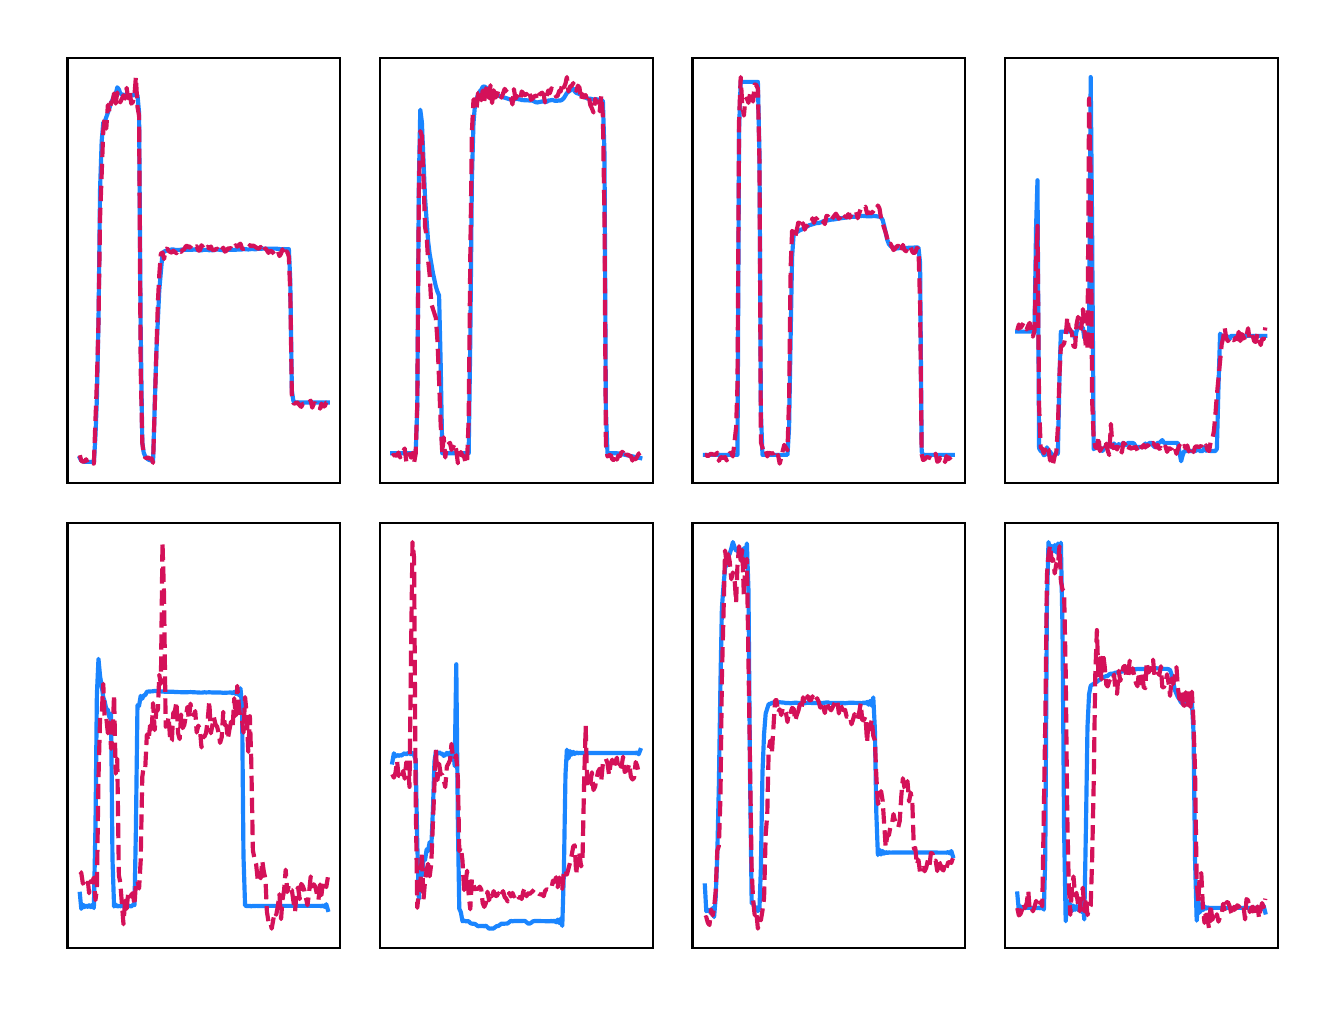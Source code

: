 \begingroup%
\makeatletter%
\begin{pgfpicture}%
\pgfpathrectangle{\pgfpointorigin}{\pgfqpoint{6.4in}{4.8in}}%
\pgfusepath{use as bounding box, clip}%
\begin{pgfscope}%
\pgfsetbuttcap%
\pgfsetmiterjoin%
\definecolor{currentfill}{rgb}{1.0,1.0,1.0}%
\pgfsetfillcolor{currentfill}%
\pgfsetlinewidth{0.0pt}%
\definecolor{currentstroke}{rgb}{1.0,1.0,1.0}%
\pgfsetstrokecolor{currentstroke}%
\pgfsetdash{}{0pt}%
\pgfpathmoveto{\pgfqpoint{0.0in}{0.0in}}%
\pgfpathlineto{\pgfqpoint{6.4in}{0.0in}}%
\pgfpathlineto{\pgfqpoint{6.4in}{4.8in}}%
\pgfpathlineto{\pgfqpoint{0.0in}{4.8in}}%
\pgfpathclose%
\pgfusepath{fill}%
\end{pgfscope}%
\begin{pgfscope}%
\pgfsetbuttcap%
\pgfsetmiterjoin%
\definecolor{currentfill}{rgb}{1.0,1.0,1.0}%
\pgfsetfillcolor{currentfill}%
\pgfsetlinewidth{0.0pt}%
\definecolor{currentstroke}{rgb}{0.0,0.0,0.0}%
\pgfsetstrokecolor{currentstroke}%
\pgfsetstrokeopacity{0.0}%
\pgfsetdash{}{0pt}%
\pgfpathmoveto{\pgfqpoint{0.199in}{2.524in}}%
\pgfpathlineto{\pgfqpoint{1.562in}{2.524in}}%
\pgfpathlineto{\pgfqpoint{1.562in}{4.65in}}%
\pgfpathlineto{\pgfqpoint{0.199in}{4.65in}}%
\pgfpathclose%
\pgfusepath{fill}%
\end{pgfscope}%
\begin{pgfscope}%
\pgfpathrectangle{\pgfqpoint{0.199in}{2.524in}}{\pgfqpoint{1.364in}{2.126in}}%
\pgfusepath{clip}%
\pgfsetrectcap%
\pgfsetroundjoin%
\pgfsetlinewidth{1.506pt}%
\definecolor{currentstroke}{rgb}{0.102,0.522,1.0}%
\pgfsetstrokecolor{currentstroke}%
\pgfsetdash{}{0pt}%
\pgfpathmoveto{\pgfqpoint{0.261in}{2.649in}}%
\pgfpathlineto{\pgfqpoint{0.268in}{2.635in}}%
\pgfpathlineto{\pgfqpoint{0.284in}{2.629in}}%
\pgfpathlineto{\pgfqpoint{0.307in}{2.629in}}%
\pgfpathlineto{\pgfqpoint{0.315in}{2.629in}}%
\pgfpathlineto{\pgfqpoint{0.331in}{2.626in}}%
\pgfpathlineto{\pgfqpoint{0.339in}{2.761in}}%
\pgfpathlineto{\pgfqpoint{0.346in}{2.943in}}%
\pgfpathlineto{\pgfqpoint{0.354in}{3.328in}}%
\pgfpathlineto{\pgfqpoint{0.362in}{3.994in}}%
\pgfpathlineto{\pgfqpoint{0.37in}{4.232in}}%
\pgfpathlineto{\pgfqpoint{0.378in}{4.326in}}%
\pgfpathlineto{\pgfqpoint{0.385in}{4.329in}}%
\pgfpathlineto{\pgfqpoint{0.401in}{4.375in}}%
\pgfpathlineto{\pgfqpoint{0.409in}{4.398in}}%
\pgfpathlineto{\pgfqpoint{0.417in}{4.426in}}%
\pgfpathlineto{\pgfqpoint{0.424in}{4.438in}}%
\pgfpathlineto{\pgfqpoint{0.432in}{4.462in}}%
\pgfpathlineto{\pgfqpoint{0.44in}{4.466in}}%
\pgfpathlineto{\pgfqpoint{0.448in}{4.502in}}%
\pgfpathlineto{\pgfqpoint{0.456in}{4.491in}}%
\pgfpathlineto{\pgfqpoint{0.463in}{4.471in}}%
\pgfpathlineto{\pgfqpoint{0.471in}{4.466in}}%
\pgfpathlineto{\pgfqpoint{0.487in}{4.463in}}%
\pgfpathlineto{\pgfqpoint{0.502in}{4.462in}}%
\pgfpathlineto{\pgfqpoint{0.51in}{4.461in}}%
\pgfpathlineto{\pgfqpoint{0.526in}{4.462in}}%
\pgfpathlineto{\pgfqpoint{0.534in}{4.463in}}%
\pgfpathlineto{\pgfqpoint{0.549in}{4.463in}}%
\pgfpathlineto{\pgfqpoint{0.557in}{4.375in}}%
\pgfpathlineto{\pgfqpoint{0.565in}{3.298in}}%
\pgfpathlineto{\pgfqpoint{0.573in}{2.727in}}%
\pgfpathlineto{\pgfqpoint{0.58in}{2.676in}}%
\pgfpathlineto{\pgfqpoint{0.588in}{2.656in}}%
\pgfpathlineto{\pgfqpoint{0.596in}{2.646in}}%
\pgfpathlineto{\pgfqpoint{0.604in}{2.64in}}%
\pgfpathlineto{\pgfqpoint{0.619in}{2.635in}}%
\pgfpathlineto{\pgfqpoint{0.627in}{2.633in}}%
\pgfpathlineto{\pgfqpoint{0.643in}{3.167in}}%
\pgfpathlineto{\pgfqpoint{0.658in}{3.487in}}%
\pgfpathlineto{\pgfqpoint{0.674in}{3.67in}}%
\pgfpathlineto{\pgfqpoint{0.682in}{3.68in}}%
\pgfpathlineto{\pgfqpoint{0.69in}{3.684in}}%
\pgfpathlineto{\pgfqpoint{0.697in}{3.686in}}%
\pgfpathlineto{\pgfqpoint{0.705in}{3.687in}}%
\pgfpathlineto{\pgfqpoint{0.721in}{3.691in}}%
\pgfpathlineto{\pgfqpoint{0.728in}{3.691in}}%
\pgfpathlineto{\pgfqpoint{0.736in}{3.689in}}%
\pgfpathlineto{\pgfqpoint{0.76in}{3.689in}}%
\pgfpathlineto{\pgfqpoint{0.775in}{3.691in}}%
\pgfpathlineto{\pgfqpoint{0.791in}{3.689in}}%
\pgfpathlineto{\pgfqpoint{0.822in}{3.689in}}%
\pgfpathlineto{\pgfqpoint{0.83in}{3.691in}}%
\pgfpathlineto{\pgfqpoint{0.861in}{3.688in}}%
\pgfpathlineto{\pgfqpoint{0.869in}{3.686in}}%
\pgfpathlineto{\pgfqpoint{0.877in}{3.689in}}%
\pgfpathlineto{\pgfqpoint{0.9in}{3.689in}}%
\pgfpathlineto{\pgfqpoint{0.908in}{3.687in}}%
\pgfpathlineto{\pgfqpoint{0.916in}{3.688in}}%
\pgfpathlineto{\pgfqpoint{0.923in}{3.687in}}%
\pgfpathlineto{\pgfqpoint{0.931in}{3.688in}}%
\pgfpathlineto{\pgfqpoint{0.939in}{3.69in}}%
\pgfpathlineto{\pgfqpoint{0.947in}{3.691in}}%
\pgfpathlineto{\pgfqpoint{0.978in}{3.687in}}%
\pgfpathlineto{\pgfqpoint{0.986in}{3.689in}}%
\pgfpathlineto{\pgfqpoint{1.001in}{3.689in}}%
\pgfpathlineto{\pgfqpoint{1.009in}{3.69in}}%
\pgfpathlineto{\pgfqpoint{1.017in}{3.689in}}%
\pgfpathlineto{\pgfqpoint{1.04in}{3.689in}}%
\pgfpathlineto{\pgfqpoint{1.048in}{3.691in}}%
\pgfpathlineto{\pgfqpoint{1.072in}{3.691in}}%
\pgfpathlineto{\pgfqpoint{1.079in}{3.693in}}%
\pgfpathlineto{\pgfqpoint{1.103in}{3.691in}}%
\pgfpathlineto{\pgfqpoint{1.118in}{3.693in}}%
\pgfpathlineto{\pgfqpoint{1.142in}{3.692in}}%
\pgfpathlineto{\pgfqpoint{1.15in}{3.695in}}%
\pgfpathlineto{\pgfqpoint{1.165in}{3.694in}}%
\pgfpathlineto{\pgfqpoint{1.173in}{3.695in}}%
\pgfpathlineto{\pgfqpoint{1.243in}{3.695in}}%
\pgfpathlineto{\pgfqpoint{1.267in}{3.692in}}%
\pgfpathlineto{\pgfqpoint{1.282in}{3.693in}}%
\pgfpathlineto{\pgfqpoint{1.298in}{3.692in}}%
\pgfpathlineto{\pgfqpoint{1.306in}{3.693in}}%
\pgfpathlineto{\pgfqpoint{1.313in}{3.534in}}%
\pgfpathlineto{\pgfqpoint{1.321in}{2.983in}}%
\pgfpathlineto{\pgfqpoint{1.329in}{2.932in}}%
\pgfpathlineto{\pgfqpoint{1.337in}{2.926in}}%
\pgfpathlineto{\pgfqpoint{1.501in}{2.926in}}%
\pgfpathlineto{\pgfqpoint{1.501in}{2.926in}}%
\pgfusepath{stroke}%
\end{pgfscope}%
\begin{pgfscope}%
\pgfpathrectangle{\pgfqpoint{0.199in}{2.524in}}{\pgfqpoint{1.364in}{2.126in}}%
\pgfusepath{clip}%
\pgfsetbuttcap%
\pgfsetroundjoin%
\pgfsetlinewidth{1.506pt}%
\definecolor{currentstroke}{rgb}{0.831,0.067,0.349}%
\pgfsetstrokecolor{currentstroke}%
\pgfsetdash{{5.55pt}{2.4pt}}{0.0pt}%
\pgfpathmoveto{\pgfqpoint{0.261in}{2.662in}}%
\pgfpathlineto{\pgfqpoint{0.268in}{2.635in}}%
\pgfpathlineto{\pgfqpoint{0.276in}{2.63in}}%
\pgfpathlineto{\pgfqpoint{0.284in}{2.63in}}%
\pgfpathlineto{\pgfqpoint{0.292in}{2.642in}}%
\pgfpathlineto{\pgfqpoint{0.3in}{2.625in}}%
\pgfpathlineto{\pgfqpoint{0.307in}{2.633in}}%
\pgfpathlineto{\pgfqpoint{0.315in}{2.627in}}%
\pgfpathlineto{\pgfqpoint{0.331in}{2.62in}}%
\pgfpathlineto{\pgfqpoint{0.339in}{2.842in}}%
\pgfpathlineto{\pgfqpoint{0.346in}{3.026in}}%
\pgfpathlineto{\pgfqpoint{0.354in}{3.326in}}%
\pgfpathlineto{\pgfqpoint{0.362in}{3.85in}}%
\pgfpathlineto{\pgfqpoint{0.378in}{4.286in}}%
\pgfpathlineto{\pgfqpoint{0.385in}{4.35in}}%
\pgfpathlineto{\pgfqpoint{0.393in}{4.295in}}%
\pgfpathlineto{\pgfqpoint{0.401in}{4.414in}}%
\pgfpathlineto{\pgfqpoint{0.409in}{4.379in}}%
\pgfpathlineto{\pgfqpoint{0.417in}{4.428in}}%
\pgfpathlineto{\pgfqpoint{0.424in}{4.429in}}%
\pgfpathlineto{\pgfqpoint{0.432in}{4.471in}}%
\pgfpathlineto{\pgfqpoint{0.44in}{4.42in}}%
\pgfpathlineto{\pgfqpoint{0.448in}{4.476in}}%
\pgfpathlineto{\pgfqpoint{0.456in}{4.434in}}%
\pgfpathlineto{\pgfqpoint{0.463in}{4.427in}}%
\pgfpathlineto{\pgfqpoint{0.479in}{4.462in}}%
\pgfpathlineto{\pgfqpoint{0.487in}{4.445in}}%
\pgfpathlineto{\pgfqpoint{0.495in}{4.499in}}%
\pgfpathlineto{\pgfqpoint{0.502in}{4.447in}}%
\pgfpathlineto{\pgfqpoint{0.51in}{4.483in}}%
\pgfpathlineto{\pgfqpoint{0.518in}{4.42in}}%
\pgfpathlineto{\pgfqpoint{0.526in}{4.428in}}%
\pgfpathlineto{\pgfqpoint{0.534in}{4.464in}}%
\pgfpathlineto{\pgfqpoint{0.541in}{4.553in}}%
\pgfpathlineto{\pgfqpoint{0.549in}{4.404in}}%
\pgfpathlineto{\pgfqpoint{0.557in}{4.36in}}%
\pgfpathlineto{\pgfqpoint{0.565in}{3.095in}}%
\pgfpathlineto{\pgfqpoint{0.573in}{2.724in}}%
\pgfpathlineto{\pgfqpoint{0.58in}{2.673in}}%
\pgfpathlineto{\pgfqpoint{0.588in}{2.65in}}%
\pgfpathlineto{\pgfqpoint{0.596in}{2.648in}}%
\pgfpathlineto{\pgfqpoint{0.604in}{2.651in}}%
\pgfpathlineto{\pgfqpoint{0.612in}{2.643in}}%
\pgfpathlineto{\pgfqpoint{0.619in}{2.647in}}%
\pgfpathlineto{\pgfqpoint{0.627in}{2.624in}}%
\pgfpathlineto{\pgfqpoint{0.651in}{3.427in}}%
\pgfpathlineto{\pgfqpoint{0.658in}{3.564in}}%
\pgfpathlineto{\pgfqpoint{0.666in}{3.67in}}%
\pgfpathlineto{\pgfqpoint{0.674in}{3.676in}}%
\pgfpathlineto{\pgfqpoint{0.682in}{3.643in}}%
\pgfpathlineto{\pgfqpoint{0.69in}{3.693in}}%
\pgfpathlineto{\pgfqpoint{0.697in}{3.696in}}%
\pgfpathlineto{\pgfqpoint{0.705in}{3.684in}}%
\pgfpathlineto{\pgfqpoint{0.713in}{3.678in}}%
\pgfpathlineto{\pgfqpoint{0.721in}{3.675in}}%
\pgfpathlineto{\pgfqpoint{0.728in}{3.685in}}%
\pgfpathlineto{\pgfqpoint{0.744in}{3.672in}}%
\pgfpathlineto{\pgfqpoint{0.752in}{3.689in}}%
\pgfpathlineto{\pgfqpoint{0.76in}{3.688in}}%
\pgfpathlineto{\pgfqpoint{0.767in}{3.679in}}%
\pgfpathlineto{\pgfqpoint{0.775in}{3.688in}}%
\pgfpathlineto{\pgfqpoint{0.783in}{3.692in}}%
\pgfpathlineto{\pgfqpoint{0.791in}{3.708in}}%
\pgfpathlineto{\pgfqpoint{0.799in}{3.709in}}%
\pgfpathlineto{\pgfqpoint{0.806in}{3.699in}}%
\pgfpathlineto{\pgfqpoint{0.814in}{3.704in}}%
\pgfpathlineto{\pgfqpoint{0.822in}{3.714in}}%
\pgfpathlineto{\pgfqpoint{0.83in}{3.702in}}%
\pgfpathlineto{\pgfqpoint{0.838in}{3.702in}}%
\pgfpathlineto{\pgfqpoint{0.845in}{3.707in}}%
\pgfpathlineto{\pgfqpoint{0.853in}{3.686in}}%
\pgfpathlineto{\pgfqpoint{0.861in}{3.685in}}%
\pgfpathlineto{\pgfqpoint{0.869in}{3.712in}}%
\pgfpathlineto{\pgfqpoint{0.884in}{3.693in}}%
\pgfpathlineto{\pgfqpoint{0.892in}{3.689in}}%
\pgfpathlineto{\pgfqpoint{0.9in}{3.705in}}%
\pgfpathlineto{\pgfqpoint{0.908in}{3.695in}}%
\pgfpathlineto{\pgfqpoint{0.916in}{3.706in}}%
\pgfpathlineto{\pgfqpoint{0.923in}{3.69in}}%
\pgfpathlineto{\pgfqpoint{0.931in}{3.687in}}%
\pgfpathlineto{\pgfqpoint{0.947in}{3.695in}}%
\pgfpathlineto{\pgfqpoint{0.955in}{3.679in}}%
\pgfpathlineto{\pgfqpoint{0.962in}{3.686in}}%
\pgfpathlineto{\pgfqpoint{0.97in}{3.688in}}%
\pgfpathlineto{\pgfqpoint{0.978in}{3.7in}}%
\pgfpathlineto{\pgfqpoint{0.986in}{3.68in}}%
\pgfpathlineto{\pgfqpoint{0.994in}{3.685in}}%
\pgfpathlineto{\pgfqpoint{1.001in}{3.696in}}%
\pgfpathlineto{\pgfqpoint{1.009in}{3.696in}}%
\pgfpathlineto{\pgfqpoint{1.017in}{3.698in}}%
\pgfpathlineto{\pgfqpoint{1.025in}{3.688in}}%
\pgfpathlineto{\pgfqpoint{1.04in}{3.712in}}%
\pgfpathlineto{\pgfqpoint{1.048in}{3.705in}}%
\pgfpathlineto{\pgfqpoint{1.056in}{3.714in}}%
\pgfpathlineto{\pgfqpoint{1.064in}{3.72in}}%
\pgfpathlineto{\pgfqpoint{1.072in}{3.695in}}%
\pgfpathlineto{\pgfqpoint{1.079in}{3.694in}}%
\pgfpathlineto{\pgfqpoint{1.087in}{3.696in}}%
\pgfpathlineto{\pgfqpoint{1.103in}{3.692in}}%
\pgfpathlineto{\pgfqpoint{1.111in}{3.713in}}%
\pgfpathlineto{\pgfqpoint{1.118in}{3.706in}}%
\pgfpathlineto{\pgfqpoint{1.126in}{3.711in}}%
\pgfpathlineto{\pgfqpoint{1.134in}{3.707in}}%
\pgfpathlineto{\pgfqpoint{1.15in}{3.696in}}%
\pgfpathlineto{\pgfqpoint{1.157in}{3.696in}}%
\pgfpathlineto{\pgfqpoint{1.165in}{3.704in}}%
\pgfpathlineto{\pgfqpoint{1.173in}{3.68in}}%
\pgfpathlineto{\pgfqpoint{1.181in}{3.689in}}%
\pgfpathlineto{\pgfqpoint{1.189in}{3.696in}}%
\pgfpathlineto{\pgfqpoint{1.196in}{3.687in}}%
\pgfpathlineto{\pgfqpoint{1.204in}{3.674in}}%
\pgfpathlineto{\pgfqpoint{1.212in}{3.683in}}%
\pgfpathlineto{\pgfqpoint{1.22in}{3.682in}}%
\pgfpathlineto{\pgfqpoint{1.228in}{3.674in}}%
\pgfpathlineto{\pgfqpoint{1.235in}{3.664in}}%
\pgfpathlineto{\pgfqpoint{1.243in}{3.668in}}%
\pgfpathlineto{\pgfqpoint{1.251in}{3.682in}}%
\pgfpathlineto{\pgfqpoint{1.259in}{3.658in}}%
\pgfpathlineto{\pgfqpoint{1.267in}{3.67in}}%
\pgfpathlineto{\pgfqpoint{1.274in}{3.692in}}%
\pgfpathlineto{\pgfqpoint{1.282in}{3.661in}}%
\pgfpathlineto{\pgfqpoint{1.29in}{3.682in}}%
\pgfpathlineto{\pgfqpoint{1.298in}{3.68in}}%
\pgfpathlineto{\pgfqpoint{1.306in}{3.654in}}%
\pgfpathlineto{\pgfqpoint{1.313in}{3.476in}}%
\pgfpathlineto{\pgfqpoint{1.321in}{2.951in}}%
\pgfpathlineto{\pgfqpoint{1.329in}{2.922in}}%
\pgfpathlineto{\pgfqpoint{1.337in}{2.92in}}%
\pgfpathlineto{\pgfqpoint{1.345in}{2.928in}}%
\pgfpathlineto{\pgfqpoint{1.352in}{2.922in}}%
\pgfpathlineto{\pgfqpoint{1.36in}{2.912in}}%
\pgfpathlineto{\pgfqpoint{1.368in}{2.904in}}%
\pgfpathlineto{\pgfqpoint{1.376in}{2.92in}}%
\pgfpathlineto{\pgfqpoint{1.384in}{2.919in}}%
\pgfpathlineto{\pgfqpoint{1.399in}{2.918in}}%
\pgfpathlineto{\pgfqpoint{1.407in}{2.928in}}%
\pgfpathlineto{\pgfqpoint{1.415in}{2.935in}}%
\pgfpathlineto{\pgfqpoint{1.423in}{2.9in}}%
\pgfpathlineto{\pgfqpoint{1.43in}{2.92in}}%
\pgfpathlineto{\pgfqpoint{1.438in}{2.922in}}%
\pgfpathlineto{\pgfqpoint{1.446in}{2.911in}}%
\pgfpathlineto{\pgfqpoint{1.454in}{2.911in}}%
\pgfpathlineto{\pgfqpoint{1.462in}{2.895in}}%
\pgfpathlineto{\pgfqpoint{1.469in}{2.92in}}%
\pgfpathlineto{\pgfqpoint{1.477in}{2.907in}}%
\pgfpathlineto{\pgfqpoint{1.485in}{2.906in}}%
\pgfpathlineto{\pgfqpoint{1.493in}{2.926in}}%
\pgfpathlineto{\pgfqpoint{1.501in}{2.926in}}%
\pgfpathlineto{\pgfqpoint{1.501in}{2.926in}}%
\pgfusepath{stroke}%
\end{pgfscope}%
\begin{pgfscope}%
\pgfsetrectcap%
\pgfsetmiterjoin%
\pgfsetlinewidth{0.803pt}%
\definecolor{currentstroke}{rgb}{0.0,0.0,0.0}%
\pgfsetstrokecolor{currentstroke}%
\pgfsetdash{}{0pt}%
\pgfpathmoveto{\pgfqpoint{0.199in}{2.524in}}%
\pgfpathlineto{\pgfqpoint{0.199in}{4.65in}}%
\pgfusepath{stroke}%
\end{pgfscope}%
\begin{pgfscope}%
\pgfsetrectcap%
\pgfsetmiterjoin%
\pgfsetlinewidth{0.803pt}%
\definecolor{currentstroke}{rgb}{0.0,0.0,0.0}%
\pgfsetstrokecolor{currentstroke}%
\pgfsetdash{}{0pt}%
\pgfpathmoveto{\pgfqpoint{1.562in}{2.524in}}%
\pgfpathlineto{\pgfqpoint{1.562in}{4.65in}}%
\pgfusepath{stroke}%
\end{pgfscope}%
\begin{pgfscope}%
\pgfsetrectcap%
\pgfsetmiterjoin%
\pgfsetlinewidth{0.803pt}%
\definecolor{currentstroke}{rgb}{0.0,0.0,0.0}%
\pgfsetstrokecolor{currentstroke}%
\pgfsetdash{}{0pt}%
\pgfpathmoveto{\pgfqpoint{0.199in}{2.524in}}%
\pgfpathlineto{\pgfqpoint{1.562in}{2.524in}}%
\pgfusepath{stroke}%
\end{pgfscope}%
\begin{pgfscope}%
\pgfsetrectcap%
\pgfsetmiterjoin%
\pgfsetlinewidth{0.803pt}%
\definecolor{currentstroke}{rgb}{0.0,0.0,0.0}%
\pgfsetstrokecolor{currentstroke}%
\pgfsetdash{}{0pt}%
\pgfpathmoveto{\pgfqpoint{0.199in}{4.65in}}%
\pgfpathlineto{\pgfqpoint{1.562in}{4.65in}}%
\pgfusepath{stroke}%
\end{pgfscope}%
\begin{pgfscope}%
\pgfsetbuttcap%
\pgfsetmiterjoin%
\definecolor{currentfill}{rgb}{1.0,1.0,1.0}%
\pgfsetfillcolor{currentfill}%
\pgfsetlinewidth{0.0pt}%
\definecolor{currentstroke}{rgb}{0.0,0.0,0.0}%
\pgfsetstrokecolor{currentstroke}%
\pgfsetstrokeopacity{0.0}%
\pgfsetdash{}{0pt}%
\pgfpathmoveto{\pgfqpoint{1.761in}{2.524in}}%
\pgfpathlineto{\pgfqpoint{3.125in}{2.524in}}%
\pgfpathlineto{\pgfqpoint{3.125in}{4.65in}}%
\pgfpathlineto{\pgfqpoint{1.761in}{4.65in}}%
\pgfpathclose%
\pgfusepath{fill}%
\end{pgfscope}%
\begin{pgfscope}%
\pgfpathrectangle{\pgfqpoint{1.761in}{2.524in}}{\pgfqpoint{1.364in}{2.126in}}%
\pgfusepath{clip}%
\pgfsetrectcap%
\pgfsetroundjoin%
\pgfsetlinewidth{1.506pt}%
\definecolor{currentstroke}{rgb}{0.102,0.522,1.0}%
\pgfsetstrokecolor{currentstroke}%
\pgfsetdash{}{0pt}%
\pgfpathmoveto{\pgfqpoint{1.823in}{2.672in}}%
\pgfpathlineto{\pgfqpoint{1.932in}{2.672in}}%
\pgfpathlineto{\pgfqpoint{1.94in}{2.671in}}%
\pgfpathlineto{\pgfqpoint{1.948in}{2.901in}}%
\pgfpathlineto{\pgfqpoint{1.956in}{4.031in}}%
\pgfpathlineto{\pgfqpoint{1.963in}{4.39in}}%
\pgfpathlineto{\pgfqpoint{1.971in}{4.328in}}%
\pgfpathlineto{\pgfqpoint{1.987in}{3.946in}}%
\pgfpathlineto{\pgfqpoint{2.002in}{3.733in}}%
\pgfpathlineto{\pgfqpoint{2.01in}{3.668in}}%
\pgfpathlineto{\pgfqpoint{2.026in}{3.575in}}%
\pgfpathlineto{\pgfqpoint{2.041in}{3.505in}}%
\pgfpathlineto{\pgfqpoint{2.049in}{3.48in}}%
\pgfpathlineto{\pgfqpoint{2.057in}{3.461in}}%
\pgfpathlineto{\pgfqpoint{2.065in}{3.12in}}%
\pgfpathlineto{\pgfqpoint{2.073in}{2.672in}}%
\pgfpathlineto{\pgfqpoint{2.143in}{2.672in}}%
\pgfpathlineto{\pgfqpoint{2.151in}{2.671in}}%
\pgfpathlineto{\pgfqpoint{2.166in}{2.672in}}%
\pgfpathlineto{\pgfqpoint{2.205in}{2.672in}}%
\pgfpathlineto{\pgfqpoint{2.213in}{3.235in}}%
\pgfpathlineto{\pgfqpoint{2.221in}{4.037in}}%
\pgfpathlineto{\pgfqpoint{2.229in}{4.324in}}%
\pgfpathlineto{\pgfqpoint{2.236in}{4.407in}}%
\pgfpathlineto{\pgfqpoint{2.244in}{4.441in}}%
\pgfpathlineto{\pgfqpoint{2.252in}{4.466in}}%
\pgfpathlineto{\pgfqpoint{2.26in}{4.481in}}%
\pgfpathlineto{\pgfqpoint{2.268in}{4.49in}}%
\pgfpathlineto{\pgfqpoint{2.275in}{4.504in}}%
\pgfpathlineto{\pgfqpoint{2.283in}{4.506in}}%
\pgfpathlineto{\pgfqpoint{2.291in}{4.501in}}%
\pgfpathlineto{\pgfqpoint{2.299in}{4.493in}}%
\pgfpathlineto{\pgfqpoint{2.314in}{4.486in}}%
\pgfpathlineto{\pgfqpoint{2.33in}{4.474in}}%
\pgfpathlineto{\pgfqpoint{2.338in}{4.472in}}%
\pgfpathlineto{\pgfqpoint{2.346in}{4.464in}}%
\pgfpathlineto{\pgfqpoint{2.353in}{4.46in}}%
\pgfpathlineto{\pgfqpoint{2.416in}{4.44in}}%
\pgfpathlineto{\pgfqpoint{2.424in}{4.441in}}%
\pgfpathlineto{\pgfqpoint{2.431in}{4.441in}}%
\pgfpathlineto{\pgfqpoint{2.447in}{4.445in}}%
\pgfpathlineto{\pgfqpoint{2.455in}{4.442in}}%
\pgfpathlineto{\pgfqpoint{2.463in}{4.441in}}%
\pgfpathlineto{\pgfqpoint{2.47in}{4.438in}}%
\pgfpathlineto{\pgfqpoint{2.509in}{4.436in}}%
\pgfpathlineto{\pgfqpoint{2.525in}{4.435in}}%
\pgfpathlineto{\pgfqpoint{2.541in}{4.427in}}%
\pgfpathlineto{\pgfqpoint{2.548in}{4.426in}}%
\pgfpathlineto{\pgfqpoint{2.572in}{4.431in}}%
\pgfpathlineto{\pgfqpoint{2.587in}{4.431in}}%
\pgfpathlineto{\pgfqpoint{2.595in}{4.429in}}%
\pgfpathlineto{\pgfqpoint{2.603in}{4.436in}}%
\pgfpathlineto{\pgfqpoint{2.611in}{4.436in}}%
\pgfpathlineto{\pgfqpoint{2.619in}{4.438in}}%
\pgfpathlineto{\pgfqpoint{2.626in}{4.438in}}%
\pgfpathlineto{\pgfqpoint{2.634in}{4.435in}}%
\pgfpathlineto{\pgfqpoint{2.642in}{4.434in}}%
\pgfpathlineto{\pgfqpoint{2.658in}{4.436in}}%
\pgfpathlineto{\pgfqpoint{2.665in}{4.436in}}%
\pgfpathlineto{\pgfqpoint{2.673in}{4.44in}}%
\pgfpathlineto{\pgfqpoint{2.681in}{4.448in}}%
\pgfpathlineto{\pgfqpoint{2.696in}{4.473in}}%
\pgfpathlineto{\pgfqpoint{2.704in}{4.48in}}%
\pgfpathlineto{\pgfqpoint{2.712in}{4.485in}}%
\pgfpathlineto{\pgfqpoint{2.72in}{4.495in}}%
\pgfpathlineto{\pgfqpoint{2.728in}{4.496in}}%
\pgfpathlineto{\pgfqpoint{2.735in}{4.481in}}%
\pgfpathlineto{\pgfqpoint{2.743in}{4.474in}}%
\pgfpathlineto{\pgfqpoint{2.759in}{4.468in}}%
\pgfpathlineto{\pgfqpoint{2.767in}{4.463in}}%
\pgfpathlineto{\pgfqpoint{2.774in}{4.456in}}%
\pgfpathlineto{\pgfqpoint{2.79in}{4.451in}}%
\pgfpathlineto{\pgfqpoint{2.798in}{4.446in}}%
\pgfpathlineto{\pgfqpoint{2.806in}{4.445in}}%
\pgfpathlineto{\pgfqpoint{2.813in}{4.445in}}%
\pgfpathlineto{\pgfqpoint{2.829in}{4.441in}}%
\pgfpathlineto{\pgfqpoint{2.845in}{4.442in}}%
\pgfpathlineto{\pgfqpoint{2.868in}{4.437in}}%
\pgfpathlineto{\pgfqpoint{2.876in}{4.434in}}%
\pgfpathlineto{\pgfqpoint{2.884in}{4.17in}}%
\pgfpathlineto{\pgfqpoint{2.891in}{2.891in}}%
\pgfpathlineto{\pgfqpoint{2.899in}{2.672in}}%
\pgfpathlineto{\pgfqpoint{2.946in}{2.672in}}%
\pgfpathlineto{\pgfqpoint{2.969in}{2.668in}}%
\pgfpathlineto{\pgfqpoint{3.063in}{2.648in}}%
\pgfpathlineto{\pgfqpoint{3.063in}{2.648in}}%
\pgfusepath{stroke}%
\end{pgfscope}%
\begin{pgfscope}%
\pgfpathrectangle{\pgfqpoint{1.761in}{2.524in}}{\pgfqpoint{1.364in}{2.126in}}%
\pgfusepath{clip}%
\pgfsetbuttcap%
\pgfsetroundjoin%
\pgfsetlinewidth{1.506pt}%
\definecolor{currentstroke}{rgb}{0.831,0.067,0.349}%
\pgfsetstrokecolor{currentstroke}%
\pgfsetdash{{5.55pt}{2.4pt}}{0.0pt}%
\pgfpathmoveto{\pgfqpoint{1.823in}{2.658in}}%
\pgfpathlineto{\pgfqpoint{1.831in}{2.665in}}%
\pgfpathlineto{\pgfqpoint{1.839in}{2.661in}}%
\pgfpathlineto{\pgfqpoint{1.847in}{2.66in}}%
\pgfpathlineto{\pgfqpoint{1.854in}{2.676in}}%
\pgfpathlineto{\pgfqpoint{1.862in}{2.651in}}%
\pgfpathlineto{\pgfqpoint{1.885in}{2.696in}}%
\pgfpathlineto{\pgfqpoint{1.893in}{2.631in}}%
\pgfpathlineto{\pgfqpoint{1.901in}{2.662in}}%
\pgfpathlineto{\pgfqpoint{1.909in}{2.668in}}%
\pgfpathlineto{\pgfqpoint{1.917in}{2.65in}}%
\pgfpathlineto{\pgfqpoint{1.924in}{2.674in}}%
\pgfpathlineto{\pgfqpoint{1.932in}{2.624in}}%
\pgfpathlineto{\pgfqpoint{1.94in}{2.67in}}%
\pgfpathlineto{\pgfqpoint{1.948in}{2.919in}}%
\pgfpathlineto{\pgfqpoint{1.956in}{3.986in}}%
\pgfpathlineto{\pgfqpoint{1.963in}{4.283in}}%
\pgfpathlineto{\pgfqpoint{1.971in}{4.259in}}%
\pgfpathlineto{\pgfqpoint{1.979in}{4.047in}}%
\pgfpathlineto{\pgfqpoint{1.987in}{3.804in}}%
\pgfpathlineto{\pgfqpoint{1.995in}{3.755in}}%
\pgfpathlineto{\pgfqpoint{2.002in}{3.638in}}%
\pgfpathlineto{\pgfqpoint{2.01in}{3.563in}}%
\pgfpathlineto{\pgfqpoint{2.018in}{3.419in}}%
\pgfpathlineto{\pgfqpoint{2.041in}{3.349in}}%
\pgfpathlineto{\pgfqpoint{2.049in}{3.231in}}%
\pgfpathlineto{\pgfqpoint{2.057in}{3.037in}}%
\pgfpathlineto{\pgfqpoint{2.065in}{2.816in}}%
\pgfpathlineto{\pgfqpoint{2.073in}{2.673in}}%
\pgfpathlineto{\pgfqpoint{2.08in}{2.752in}}%
\pgfpathlineto{\pgfqpoint{2.088in}{2.651in}}%
\pgfpathlineto{\pgfqpoint{2.096in}{2.711in}}%
\pgfpathlineto{\pgfqpoint{2.112in}{2.724in}}%
\pgfpathlineto{\pgfqpoint{2.119in}{2.689in}}%
\pgfpathlineto{\pgfqpoint{2.127in}{2.702in}}%
\pgfpathlineto{\pgfqpoint{2.135in}{2.721in}}%
\pgfpathlineto{\pgfqpoint{2.143in}{2.688in}}%
\pgfpathlineto{\pgfqpoint{2.151in}{2.622in}}%
\pgfpathlineto{\pgfqpoint{2.158in}{2.659in}}%
\pgfpathlineto{\pgfqpoint{2.166in}{2.678in}}%
\pgfpathlineto{\pgfqpoint{2.174in}{2.66in}}%
\pgfpathlineto{\pgfqpoint{2.182in}{2.657in}}%
\pgfpathlineto{\pgfqpoint{2.19in}{2.62in}}%
\pgfpathlineto{\pgfqpoint{2.197in}{2.63in}}%
\pgfpathlineto{\pgfqpoint{2.205in}{2.846in}}%
\pgfpathlineto{\pgfqpoint{2.213in}{3.646in}}%
\pgfpathlineto{\pgfqpoint{2.221in}{4.278in}}%
\pgfpathlineto{\pgfqpoint{2.229in}{4.44in}}%
\pgfpathlineto{\pgfqpoint{2.236in}{4.442in}}%
\pgfpathlineto{\pgfqpoint{2.244in}{4.392in}}%
\pgfpathlineto{\pgfqpoint{2.252in}{4.472in}}%
\pgfpathlineto{\pgfqpoint{2.26in}{4.475in}}%
\pgfpathlineto{\pgfqpoint{2.268in}{4.437in}}%
\pgfpathlineto{\pgfqpoint{2.275in}{4.485in}}%
\pgfpathlineto{\pgfqpoint{2.283in}{4.433in}}%
\pgfpathlineto{\pgfqpoint{2.291in}{4.497in}}%
\pgfpathlineto{\pgfqpoint{2.299in}{4.481in}}%
\pgfpathlineto{\pgfqpoint{2.307in}{4.448in}}%
\pgfpathlineto{\pgfqpoint{2.314in}{4.512in}}%
\pgfpathlineto{\pgfqpoint{2.322in}{4.423in}}%
\pgfpathlineto{\pgfqpoint{2.33in}{4.487in}}%
\pgfpathlineto{\pgfqpoint{2.338in}{4.45in}}%
\pgfpathlineto{\pgfqpoint{2.346in}{4.46in}}%
\pgfpathlineto{\pgfqpoint{2.353in}{4.485in}}%
\pgfpathlineto{\pgfqpoint{2.361in}{4.465in}}%
\pgfpathlineto{\pgfqpoint{2.369in}{4.45in}}%
\pgfpathlineto{\pgfqpoint{2.385in}{4.494in}}%
\pgfpathlineto{\pgfqpoint{2.392in}{4.484in}}%
\pgfpathlineto{\pgfqpoint{2.4in}{4.476in}}%
\pgfpathlineto{\pgfqpoint{2.408in}{4.458in}}%
\pgfpathlineto{\pgfqpoint{2.416in}{4.451in}}%
\pgfpathlineto{\pgfqpoint{2.424in}{4.416in}}%
\pgfpathlineto{\pgfqpoint{2.431in}{4.493in}}%
\pgfpathlineto{\pgfqpoint{2.439in}{4.445in}}%
\pgfpathlineto{\pgfqpoint{2.447in}{4.458in}}%
\pgfpathlineto{\pgfqpoint{2.455in}{4.437in}}%
\pgfpathlineto{\pgfqpoint{2.463in}{4.44in}}%
\pgfpathlineto{\pgfqpoint{2.47in}{4.481in}}%
\pgfpathlineto{\pgfqpoint{2.478in}{4.472in}}%
\pgfpathlineto{\pgfqpoint{2.486in}{4.462in}}%
\pgfpathlineto{\pgfqpoint{2.494in}{4.469in}}%
\pgfpathlineto{\pgfqpoint{2.502in}{4.455in}}%
\pgfpathlineto{\pgfqpoint{2.509in}{4.476in}}%
\pgfpathlineto{\pgfqpoint{2.517in}{4.439in}}%
\pgfpathlineto{\pgfqpoint{2.525in}{4.446in}}%
\pgfpathlineto{\pgfqpoint{2.533in}{4.457in}}%
\pgfpathlineto{\pgfqpoint{2.541in}{4.46in}}%
\pgfpathlineto{\pgfqpoint{2.548in}{4.438in}}%
\pgfpathlineto{\pgfqpoint{2.556in}{4.464in}}%
\pgfpathlineto{\pgfqpoint{2.572in}{4.475in}}%
\pgfpathlineto{\pgfqpoint{2.58in}{4.464in}}%
\pgfpathlineto{\pgfqpoint{2.587in}{4.426in}}%
\pgfpathlineto{\pgfqpoint{2.595in}{4.459in}}%
\pgfpathlineto{\pgfqpoint{2.603in}{4.486in}}%
\pgfpathlineto{\pgfqpoint{2.611in}{4.472in}}%
\pgfpathlineto{\pgfqpoint{2.619in}{4.497in}}%
\pgfpathlineto{\pgfqpoint{2.626in}{4.489in}}%
\pgfpathlineto{\pgfqpoint{2.634in}{4.474in}}%
\pgfpathlineto{\pgfqpoint{2.642in}{4.455in}}%
\pgfpathlineto{\pgfqpoint{2.65in}{4.46in}}%
\pgfpathlineto{\pgfqpoint{2.658in}{4.484in}}%
\pgfpathlineto{\pgfqpoint{2.665in}{4.481in}}%
\pgfpathlineto{\pgfqpoint{2.673in}{4.521in}}%
\pgfpathlineto{\pgfqpoint{2.681in}{4.501in}}%
\pgfpathlineto{\pgfqpoint{2.689in}{4.52in}}%
\pgfpathlineto{\pgfqpoint{2.696in}{4.553in}}%
\pgfpathlineto{\pgfqpoint{2.704in}{4.481in}}%
\pgfpathlineto{\pgfqpoint{2.712in}{4.506in}}%
\pgfpathlineto{\pgfqpoint{2.72in}{4.509in}}%
\pgfpathlineto{\pgfqpoint{2.728in}{4.523in}}%
\pgfpathlineto{\pgfqpoint{2.735in}{4.501in}}%
\pgfpathlineto{\pgfqpoint{2.743in}{4.484in}}%
\pgfpathlineto{\pgfqpoint{2.751in}{4.51in}}%
\pgfpathlineto{\pgfqpoint{2.759in}{4.5in}}%
\pgfpathlineto{\pgfqpoint{2.767in}{4.439in}}%
\pgfpathlineto{\pgfqpoint{2.774in}{4.468in}}%
\pgfpathlineto{\pgfqpoint{2.782in}{4.451in}}%
\pgfpathlineto{\pgfqpoint{2.79in}{4.463in}}%
\pgfpathlineto{\pgfqpoint{2.798in}{4.437in}}%
\pgfpathlineto{\pgfqpoint{2.806in}{4.454in}}%
\pgfpathlineto{\pgfqpoint{2.813in}{4.413in}}%
\pgfpathlineto{\pgfqpoint{2.821in}{4.397in}}%
\pgfpathlineto{\pgfqpoint{2.829in}{4.376in}}%
\pgfpathlineto{\pgfqpoint{2.837in}{4.444in}}%
\pgfpathlineto{\pgfqpoint{2.845in}{4.426in}}%
\pgfpathlineto{\pgfqpoint{2.852in}{4.431in}}%
\pgfpathlineto{\pgfqpoint{2.86in}{4.382in}}%
\pgfpathlineto{\pgfqpoint{2.868in}{4.459in}}%
\pgfpathlineto{\pgfqpoint{2.876in}{4.358in}}%
\pgfpathlineto{\pgfqpoint{2.884in}{3.845in}}%
\pgfpathlineto{\pgfqpoint{2.891in}{2.714in}}%
\pgfpathlineto{\pgfqpoint{2.899in}{2.656in}}%
\pgfpathlineto{\pgfqpoint{2.907in}{2.662in}}%
\pgfpathlineto{\pgfqpoint{2.915in}{2.663in}}%
\pgfpathlineto{\pgfqpoint{2.923in}{2.642in}}%
\pgfpathlineto{\pgfqpoint{2.93in}{2.638in}}%
\pgfpathlineto{\pgfqpoint{2.938in}{2.668in}}%
\pgfpathlineto{\pgfqpoint{2.946in}{2.64in}}%
\pgfpathlineto{\pgfqpoint{2.954in}{2.661in}}%
\pgfpathlineto{\pgfqpoint{2.962in}{2.658in}}%
\pgfpathlineto{\pgfqpoint{2.969in}{2.678in}}%
\pgfpathlineto{\pgfqpoint{2.977in}{2.678in}}%
\pgfpathlineto{\pgfqpoint{2.985in}{2.65in}}%
\pgfpathlineto{\pgfqpoint{2.993in}{2.664in}}%
\pgfpathlineto{\pgfqpoint{3.001in}{2.665in}}%
\pgfpathlineto{\pgfqpoint{3.008in}{2.66in}}%
\pgfpathlineto{\pgfqpoint{3.016in}{2.657in}}%
\pgfpathlineto{\pgfqpoint{3.024in}{2.635in}}%
\pgfpathlineto{\pgfqpoint{3.032in}{2.667in}}%
\pgfpathlineto{\pgfqpoint{3.04in}{2.642in}}%
\pgfpathlineto{\pgfqpoint{3.055in}{2.669in}}%
\pgfpathlineto{\pgfqpoint{3.063in}{2.674in}}%
\pgfpathlineto{\pgfqpoint{3.063in}{2.674in}}%
\pgfusepath{stroke}%
\end{pgfscope}%
\begin{pgfscope}%
\pgfsetrectcap%
\pgfsetmiterjoin%
\pgfsetlinewidth{0.803pt}%
\definecolor{currentstroke}{rgb}{0.0,0.0,0.0}%
\pgfsetstrokecolor{currentstroke}%
\pgfsetdash{}{0pt}%
\pgfpathmoveto{\pgfqpoint{1.761in}{2.524in}}%
\pgfpathlineto{\pgfqpoint{1.761in}{4.65in}}%
\pgfusepath{stroke}%
\end{pgfscope}%
\begin{pgfscope}%
\pgfsetrectcap%
\pgfsetmiterjoin%
\pgfsetlinewidth{0.803pt}%
\definecolor{currentstroke}{rgb}{0.0,0.0,0.0}%
\pgfsetstrokecolor{currentstroke}%
\pgfsetdash{}{0pt}%
\pgfpathmoveto{\pgfqpoint{3.125in}{2.524in}}%
\pgfpathlineto{\pgfqpoint{3.125in}{4.65in}}%
\pgfusepath{stroke}%
\end{pgfscope}%
\begin{pgfscope}%
\pgfsetrectcap%
\pgfsetmiterjoin%
\pgfsetlinewidth{0.803pt}%
\definecolor{currentstroke}{rgb}{0.0,0.0,0.0}%
\pgfsetstrokecolor{currentstroke}%
\pgfsetdash{}{0pt}%
\pgfpathmoveto{\pgfqpoint{1.761in}{2.524in}}%
\pgfpathlineto{\pgfqpoint{3.125in}{2.524in}}%
\pgfusepath{stroke}%
\end{pgfscope}%
\begin{pgfscope}%
\pgfsetrectcap%
\pgfsetmiterjoin%
\pgfsetlinewidth{0.803pt}%
\definecolor{currentstroke}{rgb}{0.0,0.0,0.0}%
\pgfsetstrokecolor{currentstroke}%
\pgfsetdash{}{0pt}%
\pgfpathmoveto{\pgfqpoint{1.761in}{4.65in}}%
\pgfpathlineto{\pgfqpoint{3.125in}{4.65in}}%
\pgfusepath{stroke}%
\end{pgfscope}%
\begin{pgfscope}%
\pgfsetbuttcap%
\pgfsetmiterjoin%
\definecolor{currentfill}{rgb}{1.0,1.0,1.0}%
\pgfsetfillcolor{currentfill}%
\pgfsetlinewidth{0.0pt}%
\definecolor{currentstroke}{rgb}{0.0,0.0,0.0}%
\pgfsetstrokecolor{currentstroke}%
\pgfsetstrokeopacity{0.0}%
\pgfsetdash{}{0pt}%
\pgfpathmoveto{\pgfqpoint{3.324in}{2.524in}}%
\pgfpathlineto{\pgfqpoint{4.688in}{2.524in}}%
\pgfpathlineto{\pgfqpoint{4.688in}{4.65in}}%
\pgfpathlineto{\pgfqpoint{3.324in}{4.65in}}%
\pgfpathclose%
\pgfusepath{fill}%
\end{pgfscope}%
\begin{pgfscope}%
\pgfpathrectangle{\pgfqpoint{3.324in}{2.524in}}{\pgfqpoint{1.364in}{2.126in}}%
\pgfusepath{clip}%
\pgfsetrectcap%
\pgfsetroundjoin%
\pgfsetlinewidth{1.506pt}%
\definecolor{currentstroke}{rgb}{0.102,0.522,1.0}%
\pgfsetstrokecolor{currentstroke}%
\pgfsetdash{}{0pt}%
\pgfpathmoveto{\pgfqpoint{3.386in}{2.664in}}%
\pgfpathlineto{\pgfqpoint{3.549in}{2.664in}}%
\pgfpathlineto{\pgfqpoint{3.557in}{4.295in}}%
\pgfpathlineto{\pgfqpoint{3.565in}{4.529in}}%
\pgfpathlineto{\pgfqpoint{3.651in}{4.529in}}%
\pgfpathlineto{\pgfqpoint{3.659in}{4.169in}}%
\pgfpathlineto{\pgfqpoint{3.666in}{2.882in}}%
\pgfpathlineto{\pgfqpoint{3.674in}{2.664in}}%
\pgfpathlineto{\pgfqpoint{3.799in}{2.664in}}%
\pgfpathlineto{\pgfqpoint{3.807in}{2.801in}}%
\pgfpathlineto{\pgfqpoint{3.815in}{3.267in}}%
\pgfpathlineto{\pgfqpoint{3.822in}{3.652in}}%
\pgfpathlineto{\pgfqpoint{3.83in}{3.771in}}%
\pgfpathlineto{\pgfqpoint{3.838in}{3.772in}}%
\pgfpathlineto{\pgfqpoint{3.846in}{3.778in}}%
\pgfpathlineto{\pgfqpoint{3.853in}{3.782in}}%
\pgfpathlineto{\pgfqpoint{3.861in}{3.787in}}%
\pgfpathlineto{\pgfqpoint{3.877in}{3.794in}}%
\pgfpathlineto{\pgfqpoint{3.885in}{3.8in}}%
\pgfpathlineto{\pgfqpoint{3.908in}{3.812in}}%
\pgfpathlineto{\pgfqpoint{3.947in}{3.824in}}%
\pgfpathlineto{\pgfqpoint{3.955in}{3.823in}}%
\pgfpathlineto{\pgfqpoint{3.97in}{3.828in}}%
\pgfpathlineto{\pgfqpoint{3.978in}{3.832in}}%
\pgfpathlineto{\pgfqpoint{4.017in}{3.84in}}%
\pgfpathlineto{\pgfqpoint{4.025in}{3.84in}}%
\pgfpathlineto{\pgfqpoint{4.064in}{3.847in}}%
\pgfpathlineto{\pgfqpoint{4.111in}{3.853in}}%
\pgfpathlineto{\pgfqpoint{4.126in}{3.855in}}%
\pgfpathlineto{\pgfqpoint{4.134in}{3.854in}}%
\pgfpathlineto{\pgfqpoint{4.15in}{3.857in}}%
\pgfpathlineto{\pgfqpoint{4.165in}{3.858in}}%
\pgfpathlineto{\pgfqpoint{4.173in}{3.859in}}%
\pgfpathlineto{\pgfqpoint{4.197in}{3.857in}}%
\pgfpathlineto{\pgfqpoint{4.212in}{3.857in}}%
\pgfpathlineto{\pgfqpoint{4.236in}{3.858in}}%
\pgfpathlineto{\pgfqpoint{4.259in}{3.855in}}%
\pgfpathlineto{\pgfqpoint{4.267in}{3.851in}}%
\pgfpathlineto{\pgfqpoint{4.275in}{3.838in}}%
\pgfpathlineto{\pgfqpoint{4.282in}{3.811in}}%
\pgfpathlineto{\pgfqpoint{4.298in}{3.739in}}%
\pgfpathlineto{\pgfqpoint{4.306in}{3.718in}}%
\pgfpathlineto{\pgfqpoint{4.314in}{3.709in}}%
\pgfpathlineto{\pgfqpoint{4.321in}{3.703in}}%
\pgfpathlineto{\pgfqpoint{4.337in}{3.697in}}%
\pgfpathlineto{\pgfqpoint{4.345in}{3.696in}}%
\pgfpathlineto{\pgfqpoint{4.36in}{3.698in}}%
\pgfpathlineto{\pgfqpoint{4.368in}{3.698in}}%
\pgfpathlineto{\pgfqpoint{4.384in}{3.699in}}%
\pgfpathlineto{\pgfqpoint{4.399in}{3.699in}}%
\pgfpathlineto{\pgfqpoint{4.446in}{3.701in}}%
\pgfpathlineto{\pgfqpoint{4.454in}{3.7in}}%
\pgfpathlineto{\pgfqpoint{4.462in}{3.623in}}%
\pgfpathlineto{\pgfqpoint{4.47in}{2.68in}}%
\pgfpathlineto{\pgfqpoint{4.477in}{2.664in}}%
\pgfpathlineto{\pgfqpoint{4.501in}{2.664in}}%
\pgfpathlineto{\pgfqpoint{4.626in}{2.664in}}%
\pgfpathlineto{\pgfqpoint{4.626in}{2.664in}}%
\pgfusepath{stroke}%
\end{pgfscope}%
\begin{pgfscope}%
\pgfpathrectangle{\pgfqpoint{3.324in}{2.524in}}{\pgfqpoint{1.364in}{2.126in}}%
\pgfusepath{clip}%
\pgfsetbuttcap%
\pgfsetroundjoin%
\pgfsetlinewidth{1.506pt}%
\definecolor{currentstroke}{rgb}{0.831,0.067,0.349}%
\pgfsetstrokecolor{currentstroke}%
\pgfsetdash{{5.55pt}{2.4pt}}{0.0pt}%
\pgfpathmoveto{\pgfqpoint{3.386in}{2.664in}}%
\pgfpathlineto{\pgfqpoint{3.393in}{2.663in}}%
\pgfpathlineto{\pgfqpoint{3.401in}{2.657in}}%
\pgfpathlineto{\pgfqpoint{3.409in}{2.664in}}%
\pgfpathlineto{\pgfqpoint{3.417in}{2.67in}}%
\pgfpathlineto{\pgfqpoint{3.425in}{2.666in}}%
\pgfpathlineto{\pgfqpoint{3.432in}{2.666in}}%
\pgfpathlineto{\pgfqpoint{3.44in}{2.664in}}%
\pgfpathlineto{\pgfqpoint{3.448in}{2.675in}}%
\pgfpathlineto{\pgfqpoint{3.456in}{2.634in}}%
\pgfpathlineto{\pgfqpoint{3.464in}{2.65in}}%
\pgfpathlineto{\pgfqpoint{3.471in}{2.653in}}%
\pgfpathlineto{\pgfqpoint{3.479in}{2.647in}}%
\pgfpathlineto{\pgfqpoint{3.487in}{2.653in}}%
\pgfpathlineto{\pgfqpoint{3.495in}{2.636in}}%
\pgfpathlineto{\pgfqpoint{3.51in}{2.673in}}%
\pgfpathlineto{\pgfqpoint{3.518in}{2.673in}}%
\pgfpathlineto{\pgfqpoint{3.526in}{2.656in}}%
\pgfpathlineto{\pgfqpoint{3.542in}{2.799in}}%
\pgfpathlineto{\pgfqpoint{3.549in}{3.012in}}%
\pgfpathlineto{\pgfqpoint{3.557in}{4.34in}}%
\pgfpathlineto{\pgfqpoint{3.565in}{4.553in}}%
\pgfpathlineto{\pgfqpoint{3.573in}{4.413in}}%
\pgfpathlineto{\pgfqpoint{3.581in}{4.36in}}%
\pgfpathlineto{\pgfqpoint{3.588in}{4.438in}}%
\pgfpathlineto{\pgfqpoint{3.596in}{4.446in}}%
\pgfpathlineto{\pgfqpoint{3.604in}{4.424in}}%
\pgfpathlineto{\pgfqpoint{3.612in}{4.47in}}%
\pgfpathlineto{\pgfqpoint{3.62in}{4.476in}}%
\pgfpathlineto{\pgfqpoint{3.627in}{4.43in}}%
\pgfpathlineto{\pgfqpoint{3.635in}{4.516in}}%
\pgfpathlineto{\pgfqpoint{3.643in}{4.514in}}%
\pgfpathlineto{\pgfqpoint{3.651in}{4.495in}}%
\pgfpathlineto{\pgfqpoint{3.659in}{4.127in}}%
\pgfpathlineto{\pgfqpoint{3.666in}{2.727in}}%
\pgfpathlineto{\pgfqpoint{3.674in}{2.699in}}%
\pgfpathlineto{\pgfqpoint{3.682in}{2.677in}}%
\pgfpathlineto{\pgfqpoint{3.69in}{2.687in}}%
\pgfpathlineto{\pgfqpoint{3.698in}{2.656in}}%
\pgfpathlineto{\pgfqpoint{3.705in}{2.674in}}%
\pgfpathlineto{\pgfqpoint{3.721in}{2.671in}}%
\pgfpathlineto{\pgfqpoint{3.729in}{2.672in}}%
\pgfpathlineto{\pgfqpoint{3.737in}{2.679in}}%
\pgfpathlineto{\pgfqpoint{3.744in}{2.655in}}%
\pgfpathlineto{\pgfqpoint{3.752in}{2.663in}}%
\pgfpathlineto{\pgfqpoint{3.76in}{2.62in}}%
\pgfpathlineto{\pgfqpoint{3.768in}{2.651in}}%
\pgfpathlineto{\pgfqpoint{3.776in}{2.687in}}%
\pgfpathlineto{\pgfqpoint{3.783in}{2.714in}}%
\pgfpathlineto{\pgfqpoint{3.799in}{2.687in}}%
\pgfpathlineto{\pgfqpoint{3.807in}{2.945in}}%
\pgfpathlineto{\pgfqpoint{3.815in}{3.605in}}%
\pgfpathlineto{\pgfqpoint{3.822in}{3.784in}}%
\pgfpathlineto{\pgfqpoint{3.83in}{3.776in}}%
\pgfpathlineto{\pgfqpoint{3.838in}{3.753in}}%
\pgfpathlineto{\pgfqpoint{3.853in}{3.825in}}%
\pgfpathlineto{\pgfqpoint{3.861in}{3.822in}}%
\pgfpathlineto{\pgfqpoint{3.869in}{3.799in}}%
\pgfpathlineto{\pgfqpoint{3.877in}{3.822in}}%
\pgfpathlineto{\pgfqpoint{3.885in}{3.79in}}%
\pgfpathlineto{\pgfqpoint{3.892in}{3.806in}}%
\pgfpathlineto{\pgfqpoint{3.9in}{3.812in}}%
\pgfpathlineto{\pgfqpoint{3.908in}{3.824in}}%
\pgfpathlineto{\pgfqpoint{3.916in}{3.821in}}%
\pgfpathlineto{\pgfqpoint{3.924in}{3.847in}}%
\pgfpathlineto{\pgfqpoint{3.931in}{3.824in}}%
\pgfpathlineto{\pgfqpoint{3.939in}{3.846in}}%
\pgfpathlineto{\pgfqpoint{3.947in}{3.846in}}%
\pgfpathlineto{\pgfqpoint{3.955in}{3.854in}}%
\pgfpathlineto{\pgfqpoint{3.963in}{3.854in}}%
\pgfpathlineto{\pgfqpoint{3.97in}{3.836in}}%
\pgfpathlineto{\pgfqpoint{3.978in}{3.83in}}%
\pgfpathlineto{\pgfqpoint{3.986in}{3.818in}}%
\pgfpathlineto{\pgfqpoint{3.994in}{3.859in}}%
\pgfpathlineto{\pgfqpoint{4.002in}{3.857in}}%
\pgfpathlineto{\pgfqpoint{4.009in}{3.844in}}%
\pgfpathlineto{\pgfqpoint{4.017in}{3.834in}}%
\pgfpathlineto{\pgfqpoint{4.025in}{3.849in}}%
\pgfpathlineto{\pgfqpoint{4.041in}{3.87in}}%
\pgfpathlineto{\pgfqpoint{4.056in}{3.845in}}%
\pgfpathlineto{\pgfqpoint{4.064in}{3.852in}}%
\pgfpathlineto{\pgfqpoint{4.072in}{3.864in}}%
\pgfpathlineto{\pgfqpoint{4.08in}{3.846in}}%
\pgfpathlineto{\pgfqpoint{4.087in}{3.857in}}%
\pgfpathlineto{\pgfqpoint{4.095in}{3.851in}}%
\pgfpathlineto{\pgfqpoint{4.103in}{3.868in}}%
\pgfpathlineto{\pgfqpoint{4.111in}{3.85in}}%
\pgfpathlineto{\pgfqpoint{4.119in}{3.866in}}%
\pgfpathlineto{\pgfqpoint{4.126in}{3.868in}}%
\pgfpathlineto{\pgfqpoint{4.134in}{3.881in}}%
\pgfpathlineto{\pgfqpoint{4.142in}{3.88in}}%
\pgfpathlineto{\pgfqpoint{4.15in}{3.847in}}%
\pgfpathlineto{\pgfqpoint{4.158in}{3.873in}}%
\pgfpathlineto{\pgfqpoint{4.165in}{3.894in}}%
\pgfpathlineto{\pgfqpoint{4.173in}{3.892in}}%
\pgfpathlineto{\pgfqpoint{4.181in}{3.895in}}%
\pgfpathlineto{\pgfqpoint{4.189in}{3.905in}}%
\pgfpathlineto{\pgfqpoint{4.197in}{3.871in}}%
\pgfpathlineto{\pgfqpoint{4.204in}{3.877in}}%
\pgfpathlineto{\pgfqpoint{4.212in}{3.874in}}%
\pgfpathlineto{\pgfqpoint{4.22in}{3.873in}}%
\pgfpathlineto{\pgfqpoint{4.228in}{3.882in}}%
\pgfpathlineto{\pgfqpoint{4.236in}{3.895in}}%
\pgfpathlineto{\pgfqpoint{4.243in}{3.89in}}%
\pgfpathlineto{\pgfqpoint{4.251in}{3.911in}}%
\pgfpathlineto{\pgfqpoint{4.259in}{3.896in}}%
\pgfpathlineto{\pgfqpoint{4.267in}{3.846in}}%
\pgfpathlineto{\pgfqpoint{4.275in}{3.82in}}%
\pgfpathlineto{\pgfqpoint{4.29in}{3.776in}}%
\pgfpathlineto{\pgfqpoint{4.306in}{3.715in}}%
\pgfpathlineto{\pgfqpoint{4.314in}{3.72in}}%
\pgfpathlineto{\pgfqpoint{4.329in}{3.688in}}%
\pgfpathlineto{\pgfqpoint{4.337in}{3.695in}}%
\pgfpathlineto{\pgfqpoint{4.345in}{3.706in}}%
\pgfpathlineto{\pgfqpoint{4.353in}{3.71in}}%
\pgfpathlineto{\pgfqpoint{4.36in}{3.683in}}%
\pgfpathlineto{\pgfqpoint{4.368in}{3.685in}}%
\pgfpathlineto{\pgfqpoint{4.376in}{3.714in}}%
\pgfpathlineto{\pgfqpoint{4.384in}{3.688in}}%
\pgfpathlineto{\pgfqpoint{4.392in}{3.682in}}%
\pgfpathlineto{\pgfqpoint{4.399in}{3.699in}}%
\pgfpathlineto{\pgfqpoint{4.407in}{3.69in}}%
\pgfpathlineto{\pgfqpoint{4.415in}{3.701in}}%
\pgfpathlineto{\pgfqpoint{4.423in}{3.68in}}%
\pgfpathlineto{\pgfqpoint{4.431in}{3.672in}}%
\pgfpathlineto{\pgfqpoint{4.438in}{3.677in}}%
\pgfpathlineto{\pgfqpoint{4.446in}{3.699in}}%
\pgfpathlineto{\pgfqpoint{4.454in}{3.69in}}%
\pgfpathlineto{\pgfqpoint{4.462in}{3.419in}}%
\pgfpathlineto{\pgfqpoint{4.47in}{2.667in}}%
\pgfpathlineto{\pgfqpoint{4.477in}{2.638in}}%
\pgfpathlineto{\pgfqpoint{4.485in}{2.642in}}%
\pgfpathlineto{\pgfqpoint{4.493in}{2.652in}}%
\pgfpathlineto{\pgfqpoint{4.501in}{2.652in}}%
\pgfpathlineto{\pgfqpoint{4.516in}{2.647in}}%
\pgfpathlineto{\pgfqpoint{4.524in}{2.643in}}%
\pgfpathlineto{\pgfqpoint{4.54in}{2.67in}}%
\pgfpathlineto{\pgfqpoint{4.548in}{2.63in}}%
\pgfpathlineto{\pgfqpoint{4.555in}{2.633in}}%
\pgfpathlineto{\pgfqpoint{4.563in}{2.65in}}%
\pgfpathlineto{\pgfqpoint{4.571in}{2.643in}}%
\pgfpathlineto{\pgfqpoint{4.579in}{2.651in}}%
\pgfpathlineto{\pgfqpoint{4.587in}{2.628in}}%
\pgfpathlineto{\pgfqpoint{4.594in}{2.658in}}%
\pgfpathlineto{\pgfqpoint{4.602in}{2.642in}}%
\pgfpathlineto{\pgfqpoint{4.61in}{2.647in}}%
\pgfpathlineto{\pgfqpoint{4.618in}{2.656in}}%
\pgfpathlineto{\pgfqpoint{4.626in}{2.66in}}%
\pgfpathlineto{\pgfqpoint{4.626in}{2.66in}}%
\pgfusepath{stroke}%
\end{pgfscope}%
\begin{pgfscope}%
\pgfsetrectcap%
\pgfsetmiterjoin%
\pgfsetlinewidth{0.803pt}%
\definecolor{currentstroke}{rgb}{0.0,0.0,0.0}%
\pgfsetstrokecolor{currentstroke}%
\pgfsetdash{}{0pt}%
\pgfpathmoveto{\pgfqpoint{3.324in}{2.524in}}%
\pgfpathlineto{\pgfqpoint{3.324in}{4.65in}}%
\pgfusepath{stroke}%
\end{pgfscope}%
\begin{pgfscope}%
\pgfsetrectcap%
\pgfsetmiterjoin%
\pgfsetlinewidth{0.803pt}%
\definecolor{currentstroke}{rgb}{0.0,0.0,0.0}%
\pgfsetstrokecolor{currentstroke}%
\pgfsetdash{}{0pt}%
\pgfpathmoveto{\pgfqpoint{4.688in}{2.524in}}%
\pgfpathlineto{\pgfqpoint{4.688in}{4.65in}}%
\pgfusepath{stroke}%
\end{pgfscope}%
\begin{pgfscope}%
\pgfsetrectcap%
\pgfsetmiterjoin%
\pgfsetlinewidth{0.803pt}%
\definecolor{currentstroke}{rgb}{0.0,0.0,0.0}%
\pgfsetstrokecolor{currentstroke}%
\pgfsetdash{}{0pt}%
\pgfpathmoveto{\pgfqpoint{3.324in}{2.524in}}%
\pgfpathlineto{\pgfqpoint{4.688in}{2.524in}}%
\pgfusepath{stroke}%
\end{pgfscope}%
\begin{pgfscope}%
\pgfsetrectcap%
\pgfsetmiterjoin%
\pgfsetlinewidth{0.803pt}%
\definecolor{currentstroke}{rgb}{0.0,0.0,0.0}%
\pgfsetstrokecolor{currentstroke}%
\pgfsetdash{}{0pt}%
\pgfpathmoveto{\pgfqpoint{3.324in}{4.65in}}%
\pgfpathlineto{\pgfqpoint{4.688in}{4.65in}}%
\pgfusepath{stroke}%
\end{pgfscope}%
\begin{pgfscope}%
\pgfsetbuttcap%
\pgfsetmiterjoin%
\definecolor{currentfill}{rgb}{1.0,1.0,1.0}%
\pgfsetfillcolor{currentfill}%
\pgfsetlinewidth{0.0pt}%
\definecolor{currentstroke}{rgb}{0.0,0.0,0.0}%
\pgfsetstrokecolor{currentstroke}%
\pgfsetstrokeopacity{0.0}%
\pgfsetdash{}{0pt}%
\pgfpathmoveto{\pgfqpoint{4.886in}{2.524in}}%
\pgfpathlineto{\pgfqpoint{6.25in}{2.524in}}%
\pgfpathlineto{\pgfqpoint{6.25in}{4.65in}}%
\pgfpathlineto{\pgfqpoint{4.886in}{4.65in}}%
\pgfpathclose%
\pgfusepath{fill}%
\end{pgfscope}%
\begin{pgfscope}%
\pgfpathrectangle{\pgfqpoint{4.886in}{2.524in}}{\pgfqpoint{1.364in}{2.126in}}%
\pgfusepath{clip}%
\pgfsetrectcap%
\pgfsetroundjoin%
\pgfsetlinewidth{1.506pt}%
\definecolor{currentstroke}{rgb}{0.102,0.522,1.0}%
\pgfsetstrokecolor{currentstroke}%
\pgfsetdash{}{0pt}%
\pgfpathmoveto{\pgfqpoint{4.948in}{3.28in}}%
\pgfpathlineto{\pgfqpoint{5.034in}{3.28in}}%
\pgfpathlineto{\pgfqpoint{5.042in}{3.805in}}%
\pgfpathlineto{\pgfqpoint{5.049in}{4.037in}}%
\pgfpathlineto{\pgfqpoint{5.057in}{2.697in}}%
\pgfpathlineto{\pgfqpoint{5.065in}{2.683in}}%
\pgfpathlineto{\pgfqpoint{5.073in}{2.679in}}%
\pgfpathlineto{\pgfqpoint{5.081in}{2.662in}}%
\pgfpathlineto{\pgfqpoint{5.088in}{2.665in}}%
\pgfpathlineto{\pgfqpoint{5.096in}{2.702in}}%
\pgfpathlineto{\pgfqpoint{5.104in}{2.663in}}%
\pgfpathlineto{\pgfqpoint{5.112in}{2.681in}}%
\pgfpathlineto{\pgfqpoint{5.12in}{2.665in}}%
\pgfpathlineto{\pgfqpoint{5.127in}{2.662in}}%
\pgfpathlineto{\pgfqpoint{5.135in}{2.662in}}%
\pgfpathlineto{\pgfqpoint{5.143in}{2.677in}}%
\pgfpathlineto{\pgfqpoint{5.151in}{2.669in}}%
\pgfpathlineto{\pgfqpoint{5.159in}{3.048in}}%
\pgfpathlineto{\pgfqpoint{5.166in}{3.28in}}%
\pgfpathlineto{\pgfqpoint{5.221in}{3.28in}}%
\pgfpathlineto{\pgfqpoint{5.229in}{3.272in}}%
\pgfpathlineto{\pgfqpoint{5.237in}{3.244in}}%
\pgfpathlineto{\pgfqpoint{5.244in}{3.281in}}%
\pgfpathlineto{\pgfqpoint{5.26in}{3.32in}}%
\pgfpathlineto{\pgfqpoint{5.268in}{3.302in}}%
\pgfpathlineto{\pgfqpoint{5.276in}{3.3in}}%
\pgfpathlineto{\pgfqpoint{5.283in}{3.249in}}%
\pgfpathlineto{\pgfqpoint{5.291in}{3.254in}}%
\pgfpathlineto{\pgfqpoint{5.299in}{3.274in}}%
\pgfpathlineto{\pgfqpoint{5.307in}{3.28in}}%
\pgfpathlineto{\pgfqpoint{5.315in}{4.553in}}%
\pgfpathlineto{\pgfqpoint{5.322in}{3.814in}}%
\pgfpathlineto{\pgfqpoint{5.33in}{2.692in}}%
\pgfpathlineto{\pgfqpoint{5.338in}{2.702in}}%
\pgfpathlineto{\pgfqpoint{5.346in}{2.724in}}%
\pgfpathlineto{\pgfqpoint{5.354in}{2.716in}}%
\pgfpathlineto{\pgfqpoint{5.361in}{2.696in}}%
\pgfpathlineto{\pgfqpoint{5.369in}{2.683in}}%
\pgfpathlineto{\pgfqpoint{5.377in}{2.687in}}%
\pgfpathlineto{\pgfqpoint{5.385in}{2.703in}}%
\pgfpathlineto{\pgfqpoint{5.393in}{2.703in}}%
\pgfpathlineto{\pgfqpoint{5.4in}{2.705in}}%
\pgfpathlineto{\pgfqpoint{5.408in}{2.723in}}%
\pgfpathlineto{\pgfqpoint{5.416in}{2.704in}}%
\pgfpathlineto{\pgfqpoint{5.424in}{2.703in}}%
\pgfpathlineto{\pgfqpoint{5.432in}{2.721in}}%
\pgfpathlineto{\pgfqpoint{5.439in}{2.707in}}%
\pgfpathlineto{\pgfqpoint{5.447in}{2.703in}}%
\pgfpathlineto{\pgfqpoint{5.455in}{2.718in}}%
\pgfpathlineto{\pgfqpoint{5.463in}{2.71in}}%
\pgfpathlineto{\pgfqpoint{5.471in}{2.716in}}%
\pgfpathlineto{\pgfqpoint{5.478in}{2.724in}}%
\pgfpathlineto{\pgfqpoint{5.486in}{2.713in}}%
\pgfpathlineto{\pgfqpoint{5.494in}{2.713in}}%
\pgfpathlineto{\pgfqpoint{5.502in}{2.724in}}%
\pgfpathlineto{\pgfqpoint{5.525in}{2.724in}}%
\pgfpathlineto{\pgfqpoint{5.533in}{2.719in}}%
\pgfpathlineto{\pgfqpoint{5.541in}{2.703in}}%
\pgfpathlineto{\pgfqpoint{5.58in}{2.703in}}%
\pgfpathlineto{\pgfqpoint{5.588in}{2.721in}}%
\pgfpathlineto{\pgfqpoint{5.595in}{2.707in}}%
\pgfpathlineto{\pgfqpoint{5.603in}{2.719in}}%
\pgfpathlineto{\pgfqpoint{5.611in}{2.724in}}%
\pgfpathlineto{\pgfqpoint{5.619in}{2.724in}}%
\pgfpathlineto{\pgfqpoint{5.627in}{2.711in}}%
\pgfpathlineto{\pgfqpoint{5.634in}{2.703in}}%
\pgfpathlineto{\pgfqpoint{5.65in}{2.724in}}%
\pgfpathlineto{\pgfqpoint{5.658in}{2.724in}}%
\pgfpathlineto{\pgfqpoint{5.673in}{2.738in}}%
\pgfpathlineto{\pgfqpoint{5.681in}{2.724in}}%
\pgfpathlineto{\pgfqpoint{5.751in}{2.724in}}%
\pgfpathlineto{\pgfqpoint{5.767in}{2.632in}}%
\pgfpathlineto{\pgfqpoint{5.775in}{2.662in}}%
\pgfpathlineto{\pgfqpoint{5.783in}{2.683in}}%
\pgfpathlineto{\pgfqpoint{5.837in}{2.683in}}%
\pgfpathlineto{\pgfqpoint{5.845in}{2.687in}}%
\pgfpathlineto{\pgfqpoint{5.853in}{2.7in}}%
\pgfpathlineto{\pgfqpoint{5.86in}{2.683in}}%
\pgfpathlineto{\pgfqpoint{5.876in}{2.683in}}%
\pgfpathlineto{\pgfqpoint{5.884in}{2.703in}}%
\pgfpathlineto{\pgfqpoint{5.892in}{2.684in}}%
\pgfpathlineto{\pgfqpoint{5.899in}{2.701in}}%
\pgfpathlineto{\pgfqpoint{5.907in}{2.686in}}%
\pgfpathlineto{\pgfqpoint{5.915in}{2.683in}}%
\pgfpathlineto{\pgfqpoint{5.938in}{2.683in}}%
\pgfpathlineto{\pgfqpoint{5.946in}{2.694in}}%
\pgfpathlineto{\pgfqpoint{5.954in}{3.006in}}%
\pgfpathlineto{\pgfqpoint{5.962in}{3.27in}}%
\pgfpathlineto{\pgfqpoint{5.97in}{3.259in}}%
\pgfpathlineto{\pgfqpoint{5.993in}{3.259in}}%
\pgfpathlineto{\pgfqpoint{6.001in}{3.254in}}%
\pgfpathlineto{\pgfqpoint{6.009in}{3.242in}}%
\pgfpathlineto{\pgfqpoint{6.016in}{3.259in}}%
\pgfpathlineto{\pgfqpoint{6.188in}{3.259in}}%
\pgfpathlineto{\pgfqpoint{6.188in}{3.259in}}%
\pgfusepath{stroke}%
\end{pgfscope}%
\begin{pgfscope}%
\pgfpathrectangle{\pgfqpoint{4.886in}{2.524in}}{\pgfqpoint{1.364in}{2.126in}}%
\pgfusepath{clip}%
\pgfsetbuttcap%
\pgfsetroundjoin%
\pgfsetlinewidth{1.506pt}%
\definecolor{currentstroke}{rgb}{0.831,0.067,0.349}%
\pgfsetstrokecolor{currentstroke}%
\pgfsetdash{{5.55pt}{2.4pt}}{0.0pt}%
\pgfpathmoveto{\pgfqpoint{4.948in}{3.287in}}%
\pgfpathlineto{\pgfqpoint{4.956in}{3.316in}}%
\pgfpathlineto{\pgfqpoint{4.964in}{3.299in}}%
\pgfpathlineto{\pgfqpoint{4.971in}{3.309in}}%
\pgfpathlineto{\pgfqpoint{4.979in}{3.323in}}%
\pgfpathlineto{\pgfqpoint{4.987in}{3.298in}}%
\pgfpathlineto{\pgfqpoint{4.995in}{3.291in}}%
\pgfpathlineto{\pgfqpoint{5.003in}{3.312in}}%
\pgfpathlineto{\pgfqpoint{5.01in}{3.324in}}%
\pgfpathlineto{\pgfqpoint{5.018in}{3.283in}}%
\pgfpathlineto{\pgfqpoint{5.026in}{3.255in}}%
\pgfpathlineto{\pgfqpoint{5.034in}{3.285in}}%
\pgfpathlineto{\pgfqpoint{5.042in}{3.619in}}%
\pgfpathlineto{\pgfqpoint{5.049in}{3.809in}}%
\pgfpathlineto{\pgfqpoint{5.057in}{2.91in}}%
\pgfpathlineto{\pgfqpoint{5.065in}{2.702in}}%
\pgfpathlineto{\pgfqpoint{5.073in}{2.694in}}%
\pgfpathlineto{\pgfqpoint{5.081in}{2.672in}}%
\pgfpathlineto{\pgfqpoint{5.088in}{2.711in}}%
\pgfpathlineto{\pgfqpoint{5.104in}{2.691in}}%
\pgfpathlineto{\pgfqpoint{5.112in}{2.636in}}%
\pgfpathlineto{\pgfqpoint{5.12in}{2.651in}}%
\pgfpathlineto{\pgfqpoint{5.127in}{2.62in}}%
\pgfpathlineto{\pgfqpoint{5.135in}{2.659in}}%
\pgfpathlineto{\pgfqpoint{5.143in}{2.675in}}%
\pgfpathlineto{\pgfqpoint{5.151in}{2.802in}}%
\pgfpathlineto{\pgfqpoint{5.159in}{3.063in}}%
\pgfpathlineto{\pgfqpoint{5.166in}{3.208in}}%
\pgfpathlineto{\pgfqpoint{5.174in}{3.209in}}%
\pgfpathlineto{\pgfqpoint{5.182in}{3.221in}}%
\pgfpathlineto{\pgfqpoint{5.19in}{3.258in}}%
\pgfpathlineto{\pgfqpoint{5.198in}{3.351in}}%
\pgfpathlineto{\pgfqpoint{5.205in}{3.301in}}%
\pgfpathlineto{\pgfqpoint{5.221in}{3.275in}}%
\pgfpathlineto{\pgfqpoint{5.229in}{3.207in}}%
\pgfpathlineto{\pgfqpoint{5.237in}{3.203in}}%
\pgfpathlineto{\pgfqpoint{5.244in}{3.314in}}%
\pgfpathlineto{\pgfqpoint{5.252in}{3.354in}}%
\pgfpathlineto{\pgfqpoint{5.26in}{3.318in}}%
\pgfpathlineto{\pgfqpoint{5.268in}{3.294in}}%
\pgfpathlineto{\pgfqpoint{5.276in}{3.393in}}%
\pgfpathlineto{\pgfqpoint{5.283in}{3.291in}}%
\pgfpathlineto{\pgfqpoint{5.291in}{3.206in}}%
\pgfpathlineto{\pgfqpoint{5.299in}{3.19in}}%
\pgfpathlineto{\pgfqpoint{5.307in}{4.446in}}%
\pgfpathlineto{\pgfqpoint{5.315in}{4.045in}}%
\pgfpathlineto{\pgfqpoint{5.322in}{2.942in}}%
\pgfpathlineto{\pgfqpoint{5.33in}{2.746in}}%
\pgfpathlineto{\pgfqpoint{5.338in}{2.703in}}%
\pgfpathlineto{\pgfqpoint{5.346in}{2.697in}}%
\pgfpathlineto{\pgfqpoint{5.354in}{2.755in}}%
\pgfpathlineto{\pgfqpoint{5.361in}{2.683in}}%
\pgfpathlineto{\pgfqpoint{5.369in}{2.697in}}%
\pgfpathlineto{\pgfqpoint{5.377in}{2.694in}}%
\pgfpathlineto{\pgfqpoint{5.385in}{2.683in}}%
\pgfpathlineto{\pgfqpoint{5.393in}{2.72in}}%
\pgfpathlineto{\pgfqpoint{5.4in}{2.685in}}%
\pgfpathlineto{\pgfqpoint{5.408in}{2.663in}}%
\pgfpathlineto{\pgfqpoint{5.416in}{2.819in}}%
\pgfpathlineto{\pgfqpoint{5.424in}{2.703in}}%
\pgfpathlineto{\pgfqpoint{5.432in}{2.696in}}%
\pgfpathlineto{\pgfqpoint{5.439in}{2.703in}}%
\pgfpathlineto{\pgfqpoint{5.447in}{2.691in}}%
\pgfpathlineto{\pgfqpoint{5.455in}{2.714in}}%
\pgfpathlineto{\pgfqpoint{5.463in}{2.69in}}%
\pgfpathlineto{\pgfqpoint{5.471in}{2.676in}}%
\pgfpathlineto{\pgfqpoint{5.478in}{2.724in}}%
\pgfpathlineto{\pgfqpoint{5.486in}{2.718in}}%
\pgfpathlineto{\pgfqpoint{5.494in}{2.704in}}%
\pgfpathlineto{\pgfqpoint{5.502in}{2.685in}}%
\pgfpathlineto{\pgfqpoint{5.51in}{2.705in}}%
\pgfpathlineto{\pgfqpoint{5.517in}{2.695in}}%
\pgfpathlineto{\pgfqpoint{5.525in}{2.701in}}%
\pgfpathlineto{\pgfqpoint{5.533in}{2.699in}}%
\pgfpathlineto{\pgfqpoint{5.541in}{2.704in}}%
\pgfpathlineto{\pgfqpoint{5.549in}{2.685in}}%
\pgfpathlineto{\pgfqpoint{5.556in}{2.705in}}%
\pgfpathlineto{\pgfqpoint{5.564in}{2.713in}}%
\pgfpathlineto{\pgfqpoint{5.572in}{2.7in}}%
\pgfpathlineto{\pgfqpoint{5.58in}{2.714in}}%
\pgfpathlineto{\pgfqpoint{5.588in}{2.701in}}%
\pgfpathlineto{\pgfqpoint{5.595in}{2.712in}}%
\pgfpathlineto{\pgfqpoint{5.603in}{2.711in}}%
\pgfpathlineto{\pgfqpoint{5.611in}{2.699in}}%
\pgfpathlineto{\pgfqpoint{5.619in}{2.717in}}%
\pgfpathlineto{\pgfqpoint{5.627in}{2.724in}}%
\pgfpathlineto{\pgfqpoint{5.642in}{2.701in}}%
\pgfpathlineto{\pgfqpoint{5.65in}{2.714in}}%
\pgfpathlineto{\pgfqpoint{5.658in}{2.694in}}%
\pgfpathlineto{\pgfqpoint{5.666in}{2.699in}}%
\pgfpathlineto{\pgfqpoint{5.673in}{2.685in}}%
\pgfpathlineto{\pgfqpoint{5.681in}{2.698in}}%
\pgfpathlineto{\pgfqpoint{5.689in}{2.706in}}%
\pgfpathlineto{\pgfqpoint{5.697in}{2.679in}}%
\pgfpathlineto{\pgfqpoint{5.705in}{2.697in}}%
\pgfpathlineto{\pgfqpoint{5.712in}{2.693in}}%
\pgfpathlineto{\pgfqpoint{5.72in}{2.698in}}%
\pgfpathlineto{\pgfqpoint{5.728in}{2.712in}}%
\pgfpathlineto{\pgfqpoint{5.736in}{2.697in}}%
\pgfpathlineto{\pgfqpoint{5.744in}{2.669in}}%
\pgfpathlineto{\pgfqpoint{5.751in}{2.693in}}%
\pgfpathlineto{\pgfqpoint{5.759in}{2.712in}}%
\pgfpathlineto{\pgfqpoint{5.767in}{2.693in}}%
\pgfpathlineto{\pgfqpoint{5.775in}{2.7in}}%
\pgfpathlineto{\pgfqpoint{5.783in}{2.709in}}%
\pgfpathlineto{\pgfqpoint{5.79in}{2.697in}}%
\pgfpathlineto{\pgfqpoint{5.798in}{2.711in}}%
\pgfpathlineto{\pgfqpoint{5.806in}{2.681in}}%
\pgfpathlineto{\pgfqpoint{5.814in}{2.703in}}%
\pgfpathlineto{\pgfqpoint{5.821in}{2.694in}}%
\pgfpathlineto{\pgfqpoint{5.829in}{2.678in}}%
\pgfpathlineto{\pgfqpoint{5.837in}{2.704in}}%
\pgfpathlineto{\pgfqpoint{5.845in}{2.707in}}%
\pgfpathlineto{\pgfqpoint{5.853in}{2.704in}}%
\pgfpathlineto{\pgfqpoint{5.86in}{2.705in}}%
\pgfpathlineto{\pgfqpoint{5.868in}{2.709in}}%
\pgfpathlineto{\pgfqpoint{5.876in}{2.696in}}%
\pgfpathlineto{\pgfqpoint{5.884in}{2.695in}}%
\pgfpathlineto{\pgfqpoint{5.892in}{2.712in}}%
\pgfpathlineto{\pgfqpoint{5.899in}{2.689in}}%
\pgfpathlineto{\pgfqpoint{5.907in}{2.683in}}%
\pgfpathlineto{\pgfqpoint{5.915in}{2.729in}}%
\pgfpathlineto{\pgfqpoint{5.923in}{2.742in}}%
\pgfpathlineto{\pgfqpoint{5.931in}{2.782in}}%
\pgfpathlineto{\pgfqpoint{5.938in}{2.858in}}%
\pgfpathlineto{\pgfqpoint{5.946in}{2.964in}}%
\pgfpathlineto{\pgfqpoint{5.97in}{3.217in}}%
\pgfpathlineto{\pgfqpoint{5.977in}{3.247in}}%
\pgfpathlineto{\pgfqpoint{5.985in}{3.299in}}%
\pgfpathlineto{\pgfqpoint{5.993in}{3.247in}}%
\pgfpathlineto{\pgfqpoint{6.001in}{3.233in}}%
\pgfpathlineto{\pgfqpoint{6.009in}{3.245in}}%
\pgfpathlineto{\pgfqpoint{6.016in}{3.254in}}%
\pgfpathlineto{\pgfqpoint{6.024in}{3.239in}}%
\pgfpathlineto{\pgfqpoint{6.032in}{3.237in}}%
\pgfpathlineto{\pgfqpoint{6.04in}{3.25in}}%
\pgfpathlineto{\pgfqpoint{6.048in}{3.242in}}%
\pgfpathlineto{\pgfqpoint{6.055in}{3.279in}}%
\pgfpathlineto{\pgfqpoint{6.063in}{3.233in}}%
\pgfpathlineto{\pgfqpoint{6.071in}{3.268in}}%
\pgfpathlineto{\pgfqpoint{6.079in}{3.255in}}%
\pgfpathlineto{\pgfqpoint{6.087in}{3.237in}}%
\pgfpathlineto{\pgfqpoint{6.094in}{3.26in}}%
\pgfpathlineto{\pgfqpoint{6.102in}{3.297in}}%
\pgfpathlineto{\pgfqpoint{6.11in}{3.239in}}%
\pgfpathlineto{\pgfqpoint{6.118in}{3.245in}}%
\pgfpathlineto{\pgfqpoint{6.126in}{3.256in}}%
\pgfpathlineto{\pgfqpoint{6.133in}{3.231in}}%
\pgfpathlineto{\pgfqpoint{6.141in}{3.229in}}%
\pgfpathlineto{\pgfqpoint{6.149in}{3.269in}}%
\pgfpathlineto{\pgfqpoint{6.165in}{3.213in}}%
\pgfpathlineto{\pgfqpoint{6.172in}{3.244in}}%
\pgfpathlineto{\pgfqpoint{6.18in}{3.243in}}%
\pgfpathlineto{\pgfqpoint{6.188in}{3.301in}}%
\pgfpathlineto{\pgfqpoint{6.188in}{3.301in}}%
\pgfusepath{stroke}%
\end{pgfscope}%
\begin{pgfscope}%
\pgfsetrectcap%
\pgfsetmiterjoin%
\pgfsetlinewidth{0.803pt}%
\definecolor{currentstroke}{rgb}{0.0,0.0,0.0}%
\pgfsetstrokecolor{currentstroke}%
\pgfsetdash{}{0pt}%
\pgfpathmoveto{\pgfqpoint{4.886in}{2.524in}}%
\pgfpathlineto{\pgfqpoint{4.886in}{4.65in}}%
\pgfusepath{stroke}%
\end{pgfscope}%
\begin{pgfscope}%
\pgfsetrectcap%
\pgfsetmiterjoin%
\pgfsetlinewidth{0.803pt}%
\definecolor{currentstroke}{rgb}{0.0,0.0,0.0}%
\pgfsetstrokecolor{currentstroke}%
\pgfsetdash{}{0pt}%
\pgfpathmoveto{\pgfqpoint{6.25in}{2.524in}}%
\pgfpathlineto{\pgfqpoint{6.25in}{4.65in}}%
\pgfusepath{stroke}%
\end{pgfscope}%
\begin{pgfscope}%
\pgfsetrectcap%
\pgfsetmiterjoin%
\pgfsetlinewidth{0.803pt}%
\definecolor{currentstroke}{rgb}{0.0,0.0,0.0}%
\pgfsetstrokecolor{currentstroke}%
\pgfsetdash{}{0pt}%
\pgfpathmoveto{\pgfqpoint{4.886in}{2.524in}}%
\pgfpathlineto{\pgfqpoint{6.25in}{2.524in}}%
\pgfusepath{stroke}%
\end{pgfscope}%
\begin{pgfscope}%
\pgfsetrectcap%
\pgfsetmiterjoin%
\pgfsetlinewidth{0.803pt}%
\definecolor{currentstroke}{rgb}{0.0,0.0,0.0}%
\pgfsetstrokecolor{currentstroke}%
\pgfsetdash{}{0pt}%
\pgfpathmoveto{\pgfqpoint{4.886in}{4.65in}}%
\pgfpathlineto{\pgfqpoint{6.25in}{4.65in}}%
\pgfusepath{stroke}%
\end{pgfscope}%
\begin{pgfscope}%
\pgfsetbuttcap%
\pgfsetmiterjoin%
\definecolor{currentfill}{rgb}{1.0,1.0,1.0}%
\pgfsetfillcolor{currentfill}%
\pgfsetlinewidth{0.0pt}%
\definecolor{currentstroke}{rgb}{0.0,0.0,0.0}%
\pgfsetstrokecolor{currentstroke}%
\pgfsetstrokeopacity{0.0}%
\pgfsetdash{}{0pt}%
\pgfpathmoveto{\pgfqpoint{0.199in}{0.199in}}%
\pgfpathlineto{\pgfqpoint{1.562in}{0.199in}}%
\pgfpathlineto{\pgfqpoint{1.562in}{2.325in}}%
\pgfpathlineto{\pgfqpoint{0.199in}{2.325in}}%
\pgfpathclose%
\pgfusepath{fill}%
\end{pgfscope}%
\begin{pgfscope}%
\pgfpathrectangle{\pgfqpoint{0.199in}{0.199in}}{\pgfqpoint{1.364in}{2.126in}}%
\pgfusepath{clip}%
\pgfsetrectcap%
\pgfsetroundjoin%
\pgfsetlinewidth{1.506pt}%
\definecolor{currentstroke}{rgb}{0.102,0.522,1.0}%
\pgfsetstrokecolor{currentstroke}%
\pgfsetdash{}{0pt}%
\pgfpathmoveto{\pgfqpoint{0.261in}{0.469in}}%
\pgfpathlineto{\pgfqpoint{0.268in}{0.394in}}%
\pgfpathlineto{\pgfqpoint{0.276in}{0.415in}}%
\pgfpathlineto{\pgfqpoint{0.284in}{0.403in}}%
\pgfpathlineto{\pgfqpoint{0.292in}{0.411in}}%
\pgfpathlineto{\pgfqpoint{0.3in}{0.404in}}%
\pgfpathlineto{\pgfqpoint{0.307in}{0.412in}}%
\pgfpathlineto{\pgfqpoint{0.315in}{0.403in}}%
\pgfpathlineto{\pgfqpoint{0.323in}{0.414in}}%
\pgfpathlineto{\pgfqpoint{0.331in}{0.398in}}%
\pgfpathlineto{\pgfqpoint{0.339in}{0.811in}}%
\pgfpathlineto{\pgfqpoint{0.346in}{1.465in}}%
\pgfpathlineto{\pgfqpoint{0.354in}{1.644in}}%
\pgfpathlineto{\pgfqpoint{0.362in}{1.557in}}%
\pgfpathlineto{\pgfqpoint{0.37in}{1.509in}}%
\pgfpathlineto{\pgfqpoint{0.378in}{1.452in}}%
\pgfpathlineto{\pgfqpoint{0.385in}{1.431in}}%
\pgfpathlineto{\pgfqpoint{0.393in}{1.394in}}%
\pgfpathlineto{\pgfqpoint{0.401in}{1.389in}}%
\pgfpathlineto{\pgfqpoint{0.409in}{1.35in}}%
\pgfpathlineto{\pgfqpoint{0.417in}{1.37in}}%
\pgfpathlineto{\pgfqpoint{0.424in}{0.645in}}%
\pgfpathlineto{\pgfqpoint{0.432in}{0.406in}}%
\pgfpathlineto{\pgfqpoint{0.44in}{0.415in}}%
\pgfpathlineto{\pgfqpoint{0.448in}{0.405in}}%
\pgfpathlineto{\pgfqpoint{0.456in}{0.41in}}%
\pgfpathlineto{\pgfqpoint{0.463in}{0.407in}}%
\pgfpathlineto{\pgfqpoint{0.471in}{0.409in}}%
\pgfpathlineto{\pgfqpoint{0.479in}{0.407in}}%
\pgfpathlineto{\pgfqpoint{0.487in}{0.409in}}%
\pgfpathlineto{\pgfqpoint{0.495in}{0.407in}}%
\pgfpathlineto{\pgfqpoint{0.502in}{0.408in}}%
\pgfpathlineto{\pgfqpoint{0.51in}{0.408in}}%
\pgfpathlineto{\pgfqpoint{0.518in}{0.406in}}%
\pgfpathlineto{\pgfqpoint{0.526in}{0.414in}}%
\pgfpathlineto{\pgfqpoint{0.534in}{0.413in}}%
\pgfpathlineto{\pgfqpoint{0.541in}{0.785in}}%
\pgfpathlineto{\pgfqpoint{0.549in}{1.412in}}%
\pgfpathlineto{\pgfqpoint{0.557in}{1.409in}}%
\pgfpathlineto{\pgfqpoint{0.565in}{1.459in}}%
\pgfpathlineto{\pgfqpoint{0.573in}{1.445in}}%
\pgfpathlineto{\pgfqpoint{0.58in}{1.462in}}%
\pgfpathlineto{\pgfqpoint{0.588in}{1.462in}}%
\pgfpathlineto{\pgfqpoint{0.596in}{1.48in}}%
\pgfpathlineto{\pgfqpoint{0.627in}{1.482in}}%
\pgfpathlineto{\pgfqpoint{0.635in}{1.484in}}%
\pgfpathlineto{\pgfqpoint{0.682in}{1.48in}}%
\pgfpathlineto{\pgfqpoint{0.69in}{1.479in}}%
\pgfpathlineto{\pgfqpoint{0.728in}{1.48in}}%
\pgfpathlineto{\pgfqpoint{0.736in}{1.478in}}%
\pgfpathlineto{\pgfqpoint{0.752in}{1.478in}}%
\pgfpathlineto{\pgfqpoint{0.775in}{1.477in}}%
\pgfpathlineto{\pgfqpoint{0.791in}{1.477in}}%
\pgfpathlineto{\pgfqpoint{0.814in}{1.478in}}%
\pgfpathlineto{\pgfqpoint{0.869in}{1.475in}}%
\pgfpathlineto{\pgfqpoint{0.884in}{1.477in}}%
\pgfpathlineto{\pgfqpoint{0.892in}{1.476in}}%
\pgfpathlineto{\pgfqpoint{0.908in}{1.477in}}%
\pgfpathlineto{\pgfqpoint{0.923in}{1.476in}}%
\pgfpathlineto{\pgfqpoint{0.947in}{1.476in}}%
\pgfpathlineto{\pgfqpoint{0.962in}{1.476in}}%
\pgfpathlineto{\pgfqpoint{0.978in}{1.474in}}%
\pgfpathlineto{\pgfqpoint{1.017in}{1.476in}}%
\pgfpathlineto{\pgfqpoint{1.025in}{1.472in}}%
\pgfpathlineto{\pgfqpoint{1.033in}{1.479in}}%
\pgfpathlineto{\pgfqpoint{1.04in}{1.469in}}%
\pgfpathlineto{\pgfqpoint{1.048in}{1.483in}}%
\pgfpathlineto{\pgfqpoint{1.056in}{1.462in}}%
\pgfpathlineto{\pgfqpoint{1.064in}{1.497in}}%
\pgfpathlineto{\pgfqpoint{1.072in}{1.406in}}%
\pgfpathlineto{\pgfqpoint{1.079in}{0.659in}}%
\pgfpathlineto{\pgfqpoint{1.087in}{0.411in}}%
\pgfpathlineto{\pgfqpoint{1.095in}{0.408in}}%
\pgfpathlineto{\pgfqpoint{1.103in}{0.408in}}%
\pgfpathlineto{\pgfqpoint{1.111in}{0.409in}}%
\pgfpathlineto{\pgfqpoint{1.118in}{0.407in}}%
\pgfpathlineto{\pgfqpoint{1.126in}{0.409in}}%
\pgfpathlineto{\pgfqpoint{1.134in}{0.408in}}%
\pgfpathlineto{\pgfqpoint{1.142in}{0.409in}}%
\pgfpathlineto{\pgfqpoint{1.157in}{0.408in}}%
\pgfpathlineto{\pgfqpoint{1.196in}{0.409in}}%
\pgfpathlineto{\pgfqpoint{1.274in}{0.409in}}%
\pgfpathlineto{\pgfqpoint{1.462in}{0.409in}}%
\pgfpathlineto{\pgfqpoint{1.469in}{0.407in}}%
\pgfpathlineto{\pgfqpoint{1.477in}{0.411in}}%
\pgfpathlineto{\pgfqpoint{1.485in}{0.404in}}%
\pgfpathlineto{\pgfqpoint{1.493in}{0.417in}}%
\pgfpathlineto{\pgfqpoint{1.501in}{0.389in}}%
\pgfpathlineto{\pgfqpoint{1.501in}{0.389in}}%
\pgfusepath{stroke}%
\end{pgfscope}%
\begin{pgfscope}%
\pgfpathrectangle{\pgfqpoint{0.199in}{0.199in}}{\pgfqpoint{1.364in}{2.126in}}%
\pgfusepath{clip}%
\pgfsetbuttcap%
\pgfsetroundjoin%
\pgfsetlinewidth{1.506pt}%
\definecolor{currentstroke}{rgb}{0.831,0.067,0.349}%
\pgfsetstrokecolor{currentstroke}%
\pgfsetdash{{5.55pt}{2.4pt}}{0.0pt}%
\pgfpathmoveto{\pgfqpoint{0.261in}{0.58in}}%
\pgfpathlineto{\pgfqpoint{0.268in}{0.574in}}%
\pgfpathlineto{\pgfqpoint{0.276in}{0.52in}}%
\pgfpathlineto{\pgfqpoint{0.284in}{0.531in}}%
\pgfpathlineto{\pgfqpoint{0.292in}{0.535in}}%
\pgfpathlineto{\pgfqpoint{0.3in}{0.545in}}%
\pgfpathlineto{\pgfqpoint{0.307in}{0.472in}}%
\pgfpathlineto{\pgfqpoint{0.315in}{0.532in}}%
\pgfpathlineto{\pgfqpoint{0.323in}{0.53in}}%
\pgfpathlineto{\pgfqpoint{0.331in}{0.55in}}%
\pgfpathlineto{\pgfqpoint{0.339in}{0.438in}}%
\pgfpathlineto{\pgfqpoint{0.346in}{0.493in}}%
\pgfpathlineto{\pgfqpoint{0.354in}{1.046in}}%
\pgfpathlineto{\pgfqpoint{0.362in}{1.35in}}%
\pgfpathlineto{\pgfqpoint{0.37in}{1.367in}}%
\pgfpathlineto{\pgfqpoint{0.378in}{1.519in}}%
\pgfpathlineto{\pgfqpoint{0.385in}{1.345in}}%
\pgfpathlineto{\pgfqpoint{0.393in}{1.351in}}%
\pgfpathlineto{\pgfqpoint{0.401in}{1.272in}}%
\pgfpathlineto{\pgfqpoint{0.409in}{1.326in}}%
\pgfpathlineto{\pgfqpoint{0.417in}{1.194in}}%
\pgfpathlineto{\pgfqpoint{0.424in}{1.267in}}%
\pgfpathlineto{\pgfqpoint{0.432in}{1.465in}}%
\pgfpathlineto{\pgfqpoint{0.44in}{1.07in}}%
\pgfpathlineto{\pgfqpoint{0.448in}{1.144in}}%
\pgfpathlineto{\pgfqpoint{0.456in}{0.562in}}%
\pgfpathlineto{\pgfqpoint{0.463in}{0.526in}}%
\pgfpathlineto{\pgfqpoint{0.479in}{0.317in}}%
\pgfpathlineto{\pgfqpoint{0.487in}{0.435in}}%
\pgfpathlineto{\pgfqpoint{0.495in}{0.395in}}%
\pgfpathlineto{\pgfqpoint{0.502in}{0.466in}}%
\pgfpathlineto{\pgfqpoint{0.51in}{0.442in}}%
\pgfpathlineto{\pgfqpoint{0.518in}{0.464in}}%
\pgfpathlineto{\pgfqpoint{0.526in}{0.473in}}%
\pgfpathlineto{\pgfqpoint{0.534in}{0.412in}}%
\pgfpathlineto{\pgfqpoint{0.541in}{0.52in}}%
\pgfpathlineto{\pgfqpoint{0.549in}{0.535in}}%
\pgfpathlineto{\pgfqpoint{0.557in}{0.496in}}%
\pgfpathlineto{\pgfqpoint{0.565in}{0.634in}}%
\pgfpathlineto{\pgfqpoint{0.573in}{1.053in}}%
\pgfpathlineto{\pgfqpoint{0.58in}{1.106in}}%
\pgfpathlineto{\pgfqpoint{0.588in}{1.1in}}%
\pgfpathlineto{\pgfqpoint{0.596in}{1.266in}}%
\pgfpathlineto{\pgfqpoint{0.604in}{1.235in}}%
\pgfpathlineto{\pgfqpoint{0.612in}{1.31in}}%
\pgfpathlineto{\pgfqpoint{0.619in}{1.268in}}%
\pgfpathlineto{\pgfqpoint{0.627in}{1.423in}}%
\pgfpathlineto{\pgfqpoint{0.635in}{1.288in}}%
\pgfpathlineto{\pgfqpoint{0.643in}{1.381in}}%
\pgfpathlineto{\pgfqpoint{0.651in}{1.389in}}%
\pgfpathlineto{\pgfqpoint{0.658in}{1.564in}}%
\pgfpathlineto{\pgfqpoint{0.666in}{1.519in}}%
\pgfpathlineto{\pgfqpoint{0.674in}{2.228in}}%
\pgfpathlineto{\pgfqpoint{0.682in}{1.956in}}%
\pgfpathlineto{\pgfqpoint{0.69in}{1.304in}}%
\pgfpathlineto{\pgfqpoint{0.697in}{1.312in}}%
\pgfpathlineto{\pgfqpoint{0.705in}{1.354in}}%
\pgfpathlineto{\pgfqpoint{0.713in}{1.228in}}%
\pgfpathlineto{\pgfqpoint{0.721in}{1.236in}}%
\pgfpathlineto{\pgfqpoint{0.728in}{1.373in}}%
\pgfpathlineto{\pgfqpoint{0.736in}{1.383in}}%
\pgfpathlineto{\pgfqpoint{0.744in}{1.429in}}%
\pgfpathlineto{\pgfqpoint{0.752in}{1.272in}}%
\pgfpathlineto{\pgfqpoint{0.76in}{1.243in}}%
\pgfpathlineto{\pgfqpoint{0.767in}{1.366in}}%
\pgfpathlineto{\pgfqpoint{0.775in}{1.298in}}%
\pgfpathlineto{\pgfqpoint{0.783in}{1.313in}}%
\pgfpathlineto{\pgfqpoint{0.799in}{1.404in}}%
\pgfpathlineto{\pgfqpoint{0.806in}{1.341in}}%
\pgfpathlineto{\pgfqpoint{0.814in}{1.42in}}%
\pgfpathlineto{\pgfqpoint{0.822in}{1.37in}}%
\pgfpathlineto{\pgfqpoint{0.83in}{1.363in}}%
\pgfpathlineto{\pgfqpoint{0.838in}{1.383in}}%
\pgfpathlineto{\pgfqpoint{0.845in}{1.276in}}%
\pgfpathlineto{\pgfqpoint{0.853in}{1.31in}}%
\pgfpathlineto{\pgfqpoint{0.861in}{1.296in}}%
\pgfpathlineto{\pgfqpoint{0.869in}{1.201in}}%
\pgfpathlineto{\pgfqpoint{0.877in}{1.254in}}%
\pgfpathlineto{\pgfqpoint{0.884in}{1.255in}}%
\pgfpathlineto{\pgfqpoint{0.892in}{1.274in}}%
\pgfpathlineto{\pgfqpoint{0.9in}{1.338in}}%
\pgfpathlineto{\pgfqpoint{0.908in}{1.432in}}%
\pgfpathlineto{\pgfqpoint{0.916in}{1.272in}}%
\pgfpathlineto{\pgfqpoint{0.923in}{1.309in}}%
\pgfpathlineto{\pgfqpoint{0.931in}{1.352in}}%
\pgfpathlineto{\pgfqpoint{0.939in}{1.317in}}%
\pgfpathlineto{\pgfqpoint{0.947in}{1.305in}}%
\pgfpathlineto{\pgfqpoint{0.955in}{1.274in}}%
\pgfpathlineto{\pgfqpoint{0.962in}{1.224in}}%
\pgfpathlineto{\pgfqpoint{0.97in}{1.251in}}%
\pgfpathlineto{\pgfqpoint{0.978in}{1.379in}}%
\pgfpathlineto{\pgfqpoint{0.986in}{1.314in}}%
\pgfpathlineto{\pgfqpoint{0.994in}{1.309in}}%
\pgfpathlineto{\pgfqpoint{1.001in}{1.244in}}%
\pgfpathlineto{\pgfqpoint{1.009in}{1.292in}}%
\pgfpathlineto{\pgfqpoint{1.017in}{1.33in}}%
\pgfpathlineto{\pgfqpoint{1.025in}{1.305in}}%
\pgfpathlineto{\pgfqpoint{1.033in}{1.447in}}%
\pgfpathlineto{\pgfqpoint{1.04in}{1.36in}}%
\pgfpathlineto{\pgfqpoint{1.048in}{1.509in}}%
\pgfpathlineto{\pgfqpoint{1.056in}{1.41in}}%
\pgfpathlineto{\pgfqpoint{1.064in}{1.338in}}%
\pgfpathlineto{\pgfqpoint{1.072in}{1.335in}}%
\pgfpathlineto{\pgfqpoint{1.079in}{1.275in}}%
\pgfpathlineto{\pgfqpoint{1.087in}{1.453in}}%
\pgfpathlineto{\pgfqpoint{1.095in}{1.369in}}%
\pgfpathlineto{\pgfqpoint{1.103in}{1.179in}}%
\pgfpathlineto{\pgfqpoint{1.111in}{1.357in}}%
\pgfpathlineto{\pgfqpoint{1.118in}{1.134in}}%
\pgfpathlineto{\pgfqpoint{1.126in}{0.687in}}%
\pgfpathlineto{\pgfqpoint{1.134in}{0.646in}}%
\pgfpathlineto{\pgfqpoint{1.142in}{0.62in}}%
\pgfpathlineto{\pgfqpoint{1.15in}{0.541in}}%
\pgfpathlineto{\pgfqpoint{1.157in}{0.565in}}%
\pgfpathlineto{\pgfqpoint{1.165in}{0.547in}}%
\pgfpathlineto{\pgfqpoint{1.173in}{0.634in}}%
\pgfpathlineto{\pgfqpoint{1.181in}{0.579in}}%
\pgfpathlineto{\pgfqpoint{1.189in}{0.543in}}%
\pgfpathlineto{\pgfqpoint{1.196in}{0.381in}}%
\pgfpathlineto{\pgfqpoint{1.204in}{0.33in}}%
\pgfpathlineto{\pgfqpoint{1.212in}{0.335in}}%
\pgfpathlineto{\pgfqpoint{1.22in}{0.295in}}%
\pgfpathlineto{\pgfqpoint{1.228in}{0.34in}}%
\pgfpathlineto{\pgfqpoint{1.235in}{0.377in}}%
\pgfpathlineto{\pgfqpoint{1.243in}{0.365in}}%
\pgfpathlineto{\pgfqpoint{1.251in}{0.409in}}%
\pgfpathlineto{\pgfqpoint{1.259in}{0.467in}}%
\pgfpathlineto{\pgfqpoint{1.267in}{0.343in}}%
\pgfpathlineto{\pgfqpoint{1.274in}{0.44in}}%
\pgfpathlineto{\pgfqpoint{1.282in}{0.486in}}%
\pgfpathlineto{\pgfqpoint{1.29in}{0.59in}}%
\pgfpathlineto{\pgfqpoint{1.298in}{0.478in}}%
\pgfpathlineto{\pgfqpoint{1.306in}{0.512in}}%
\pgfpathlineto{\pgfqpoint{1.313in}{0.489in}}%
\pgfpathlineto{\pgfqpoint{1.321in}{0.488in}}%
\pgfpathlineto{\pgfqpoint{1.329in}{0.43in}}%
\pgfpathlineto{\pgfqpoint{1.337in}{0.382in}}%
\pgfpathlineto{\pgfqpoint{1.345in}{0.485in}}%
\pgfpathlineto{\pgfqpoint{1.352in}{0.501in}}%
\pgfpathlineto{\pgfqpoint{1.36in}{0.443in}}%
\pgfpathlineto{\pgfqpoint{1.368in}{0.519in}}%
\pgfpathlineto{\pgfqpoint{1.376in}{0.507in}}%
\pgfpathlineto{\pgfqpoint{1.384in}{0.484in}}%
\pgfpathlineto{\pgfqpoint{1.399in}{0.412in}}%
\pgfpathlineto{\pgfqpoint{1.407in}{0.475in}}%
\pgfpathlineto{\pgfqpoint{1.415in}{0.556in}}%
\pgfpathlineto{\pgfqpoint{1.423in}{0.506in}}%
\pgfpathlineto{\pgfqpoint{1.43in}{0.517in}}%
\pgfpathlineto{\pgfqpoint{1.438in}{0.506in}}%
\pgfpathlineto{\pgfqpoint{1.446in}{0.469in}}%
\pgfpathlineto{\pgfqpoint{1.454in}{0.439in}}%
\pgfpathlineto{\pgfqpoint{1.462in}{0.516in}}%
\pgfpathlineto{\pgfqpoint{1.469in}{0.463in}}%
\pgfpathlineto{\pgfqpoint{1.477in}{0.535in}}%
\pgfpathlineto{\pgfqpoint{1.485in}{0.513in}}%
\pgfpathlineto{\pgfqpoint{1.493in}{0.503in}}%
\pgfpathlineto{\pgfqpoint{1.501in}{0.552in}}%
\pgfpathlineto{\pgfqpoint{1.501in}{0.552in}}%
\pgfusepath{stroke}%
\end{pgfscope}%
\begin{pgfscope}%
\pgfsetrectcap%
\pgfsetmiterjoin%
\pgfsetlinewidth{0.803pt}%
\definecolor{currentstroke}{rgb}{0.0,0.0,0.0}%
\pgfsetstrokecolor{currentstroke}%
\pgfsetdash{}{0pt}%
\pgfpathmoveto{\pgfqpoint{0.199in}{0.199in}}%
\pgfpathlineto{\pgfqpoint{0.199in}{2.325in}}%
\pgfusepath{stroke}%
\end{pgfscope}%
\begin{pgfscope}%
\pgfsetrectcap%
\pgfsetmiterjoin%
\pgfsetlinewidth{0.803pt}%
\definecolor{currentstroke}{rgb}{0.0,0.0,0.0}%
\pgfsetstrokecolor{currentstroke}%
\pgfsetdash{}{0pt}%
\pgfpathmoveto{\pgfqpoint{1.562in}{0.199in}}%
\pgfpathlineto{\pgfqpoint{1.562in}{2.325in}}%
\pgfusepath{stroke}%
\end{pgfscope}%
\begin{pgfscope}%
\pgfsetrectcap%
\pgfsetmiterjoin%
\pgfsetlinewidth{0.803pt}%
\definecolor{currentstroke}{rgb}{0.0,0.0,0.0}%
\pgfsetstrokecolor{currentstroke}%
\pgfsetdash{}{0pt}%
\pgfpathmoveto{\pgfqpoint{0.199in}{0.199in}}%
\pgfpathlineto{\pgfqpoint{1.562in}{0.199in}}%
\pgfusepath{stroke}%
\end{pgfscope}%
\begin{pgfscope}%
\pgfsetrectcap%
\pgfsetmiterjoin%
\pgfsetlinewidth{0.803pt}%
\definecolor{currentstroke}{rgb}{0.0,0.0,0.0}%
\pgfsetstrokecolor{currentstroke}%
\pgfsetdash{}{0pt}%
\pgfpathmoveto{\pgfqpoint{0.199in}{2.325in}}%
\pgfpathlineto{\pgfqpoint{1.562in}{2.325in}}%
\pgfusepath{stroke}%
\end{pgfscope}%
\begin{pgfscope}%
\pgfsetbuttcap%
\pgfsetmiterjoin%
\definecolor{currentfill}{rgb}{1.0,1.0,1.0}%
\pgfsetfillcolor{currentfill}%
\pgfsetlinewidth{0.0pt}%
\definecolor{currentstroke}{rgb}{0.0,0.0,0.0}%
\pgfsetstrokecolor{currentstroke}%
\pgfsetstrokeopacity{0.0}%
\pgfsetdash{}{0pt}%
\pgfpathmoveto{\pgfqpoint{1.761in}{0.199in}}%
\pgfpathlineto{\pgfqpoint{3.125in}{0.199in}}%
\pgfpathlineto{\pgfqpoint{3.125in}{2.325in}}%
\pgfpathlineto{\pgfqpoint{1.761in}{2.325in}}%
\pgfpathclose%
\pgfusepath{fill}%
\end{pgfscope}%
\begin{pgfscope}%
\pgfpathrectangle{\pgfqpoint{1.761in}{0.199in}}{\pgfqpoint{1.364in}{2.126in}}%
\pgfusepath{clip}%
\pgfsetrectcap%
\pgfsetroundjoin%
\pgfsetlinewidth{1.506pt}%
\definecolor{currentstroke}{rgb}{0.102,0.522,1.0}%
\pgfsetstrokecolor{currentstroke}%
\pgfsetdash{}{0pt}%
\pgfpathmoveto{\pgfqpoint{1.823in}{1.126in}}%
\pgfpathlineto{\pgfqpoint{1.831in}{1.172in}}%
\pgfpathlineto{\pgfqpoint{1.839in}{1.156in}}%
\pgfpathlineto{\pgfqpoint{1.847in}{1.164in}}%
\pgfpathlineto{\pgfqpoint{1.854in}{1.159in}}%
\pgfpathlineto{\pgfqpoint{1.862in}{1.162in}}%
\pgfpathlineto{\pgfqpoint{1.87in}{1.161in}}%
\pgfpathlineto{\pgfqpoint{1.878in}{1.168in}}%
\pgfpathlineto{\pgfqpoint{1.885in}{1.172in}}%
\pgfpathlineto{\pgfqpoint{1.893in}{1.166in}}%
\pgfpathlineto{\pgfqpoint{1.901in}{1.173in}}%
\pgfpathlineto{\pgfqpoint{1.909in}{1.172in}}%
\pgfpathlineto{\pgfqpoint{1.917in}{1.166in}}%
\pgfpathlineto{\pgfqpoint{1.924in}{1.174in}}%
\pgfpathlineto{\pgfqpoint{1.932in}{1.162in}}%
\pgfpathlineto{\pgfqpoint{1.94in}{1.139in}}%
\pgfpathlineto{\pgfqpoint{1.948in}{0.718in}}%
\pgfpathlineto{\pgfqpoint{1.956in}{0.446in}}%
\pgfpathlineto{\pgfqpoint{1.963in}{0.587in}}%
\pgfpathlineto{\pgfqpoint{1.971in}{0.558in}}%
\pgfpathlineto{\pgfqpoint{1.979in}{0.642in}}%
\pgfpathlineto{\pgfqpoint{1.987in}{0.639in}}%
\pgfpathlineto{\pgfqpoint{1.995in}{0.692in}}%
\pgfpathlineto{\pgfqpoint{2.002in}{0.683in}}%
\pgfpathlineto{\pgfqpoint{2.01in}{0.728in}}%
\pgfpathlineto{\pgfqpoint{2.018in}{0.698in}}%
\pgfpathlineto{\pgfqpoint{2.026in}{0.884in}}%
\pgfpathlineto{\pgfqpoint{2.034in}{1.131in}}%
\pgfpathlineto{\pgfqpoint{2.041in}{1.18in}}%
\pgfpathlineto{\pgfqpoint{2.049in}{1.17in}}%
\pgfpathlineto{\pgfqpoint{2.057in}{1.177in}}%
\pgfpathlineto{\pgfqpoint{2.065in}{1.17in}}%
\pgfpathlineto{\pgfqpoint{2.073in}{1.17in}}%
\pgfpathlineto{\pgfqpoint{2.08in}{1.159in}}%
\pgfpathlineto{\pgfqpoint{2.088in}{1.164in}}%
\pgfpathlineto{\pgfqpoint{2.096in}{1.174in}}%
\pgfpathlineto{\pgfqpoint{2.104in}{1.164in}}%
\pgfpathlineto{\pgfqpoint{2.112in}{1.177in}}%
\pgfpathlineto{\pgfqpoint{2.119in}{1.149in}}%
\pgfpathlineto{\pgfqpoint{2.127in}{1.205in}}%
\pgfpathlineto{\pgfqpoint{2.135in}{1.108in}}%
\pgfpathlineto{\pgfqpoint{2.143in}{1.617in}}%
\pgfpathlineto{\pgfqpoint{2.151in}{0.818in}}%
\pgfpathlineto{\pgfqpoint{2.158in}{0.395in}}%
\pgfpathlineto{\pgfqpoint{2.166in}{0.377in}}%
\pgfpathlineto{\pgfqpoint{2.174in}{0.332in}}%
\pgfpathlineto{\pgfqpoint{2.182in}{0.335in}}%
\pgfpathlineto{\pgfqpoint{2.19in}{0.332in}}%
\pgfpathlineto{\pgfqpoint{2.205in}{0.332in}}%
\pgfpathlineto{\pgfqpoint{2.213in}{0.323in}}%
\pgfpathlineto{\pgfqpoint{2.221in}{0.32in}}%
\pgfpathlineto{\pgfqpoint{2.236in}{0.319in}}%
\pgfpathlineto{\pgfqpoint{2.252in}{0.307in}}%
\pgfpathlineto{\pgfqpoint{2.26in}{0.309in}}%
\pgfpathlineto{\pgfqpoint{2.268in}{0.308in}}%
\pgfpathlineto{\pgfqpoint{2.275in}{0.309in}}%
\pgfpathlineto{\pgfqpoint{2.283in}{0.307in}}%
\pgfpathlineto{\pgfqpoint{2.291in}{0.31in}}%
\pgfpathlineto{\pgfqpoint{2.307in}{0.295in}}%
\pgfpathlineto{\pgfqpoint{2.322in}{0.296in}}%
\pgfpathlineto{\pgfqpoint{2.33in}{0.296in}}%
\pgfpathlineto{\pgfqpoint{2.338in}{0.303in}}%
\pgfpathlineto{\pgfqpoint{2.346in}{0.308in}}%
\pgfpathlineto{\pgfqpoint{2.353in}{0.308in}}%
\pgfpathlineto{\pgfqpoint{2.369in}{0.32in}}%
\pgfpathlineto{\pgfqpoint{2.385in}{0.32in}}%
\pgfpathlineto{\pgfqpoint{2.4in}{0.321in}}%
\pgfpathlineto{\pgfqpoint{2.408in}{0.328in}}%
\pgfpathlineto{\pgfqpoint{2.416in}{0.334in}}%
\pgfpathlineto{\pgfqpoint{2.424in}{0.332in}}%
\pgfpathlineto{\pgfqpoint{2.431in}{0.333in}}%
\pgfpathlineto{\pgfqpoint{2.447in}{0.333in}}%
\pgfpathlineto{\pgfqpoint{2.486in}{0.334in}}%
\pgfpathlineto{\pgfqpoint{2.502in}{0.321in}}%
\pgfpathlineto{\pgfqpoint{2.509in}{0.32in}}%
\pgfpathlineto{\pgfqpoint{2.517in}{0.324in}}%
\pgfpathlineto{\pgfqpoint{2.525in}{0.331in}}%
\pgfpathlineto{\pgfqpoint{2.533in}{0.333in}}%
\pgfpathlineto{\pgfqpoint{2.548in}{0.333in}}%
\pgfpathlineto{\pgfqpoint{2.564in}{0.333in}}%
\pgfpathlineto{\pgfqpoint{2.611in}{0.332in}}%
\pgfpathlineto{\pgfqpoint{2.619in}{0.334in}}%
\pgfpathlineto{\pgfqpoint{2.626in}{0.33in}}%
\pgfpathlineto{\pgfqpoint{2.634in}{0.336in}}%
\pgfpathlineto{\pgfqpoint{2.642in}{0.327in}}%
\pgfpathlineto{\pgfqpoint{2.65in}{0.34in}}%
\pgfpathlineto{\pgfqpoint{2.658in}{0.323in}}%
\pgfpathlineto{\pgfqpoint{2.665in}{0.345in}}%
\pgfpathlineto{\pgfqpoint{2.673in}{0.309in}}%
\pgfpathlineto{\pgfqpoint{2.681in}{0.579in}}%
\pgfpathlineto{\pgfqpoint{2.689in}{1.065in}}%
\pgfpathlineto{\pgfqpoint{2.696in}{1.19in}}%
\pgfpathlineto{\pgfqpoint{2.704in}{1.146in}}%
\pgfpathlineto{\pgfqpoint{2.712in}{1.183in}}%
\pgfpathlineto{\pgfqpoint{2.72in}{1.165in}}%
\pgfpathlineto{\pgfqpoint{2.728in}{1.179in}}%
\pgfpathlineto{\pgfqpoint{2.735in}{1.169in}}%
\pgfpathlineto{\pgfqpoint{2.743in}{1.176in}}%
\pgfpathlineto{\pgfqpoint{2.751in}{1.172in}}%
\pgfpathlineto{\pgfqpoint{2.759in}{1.174in}}%
\pgfpathlineto{\pgfqpoint{2.774in}{1.173in}}%
\pgfpathlineto{\pgfqpoint{2.876in}{1.173in}}%
\pgfpathlineto{\pgfqpoint{2.969in}{1.173in}}%
\pgfpathlineto{\pgfqpoint{3.024in}{1.173in}}%
\pgfpathlineto{\pgfqpoint{3.032in}{1.174in}}%
\pgfpathlineto{\pgfqpoint{3.04in}{1.172in}}%
\pgfpathlineto{\pgfqpoint{3.047in}{1.177in}}%
\pgfpathlineto{\pgfqpoint{3.055in}{1.167in}}%
\pgfpathlineto{\pgfqpoint{3.063in}{1.188in}}%
\pgfpathlineto{\pgfqpoint{3.063in}{1.188in}}%
\pgfusepath{stroke}%
\end{pgfscope}%
\begin{pgfscope}%
\pgfpathrectangle{\pgfqpoint{1.761in}{0.199in}}{\pgfqpoint{1.364in}{2.126in}}%
\pgfusepath{clip}%
\pgfsetbuttcap%
\pgfsetroundjoin%
\pgfsetlinewidth{1.506pt}%
\definecolor{currentstroke}{rgb}{0.831,0.067,0.349}%
\pgfsetstrokecolor{currentstroke}%
\pgfsetdash{{5.55pt}{2.4pt}}{0.0pt}%
\pgfpathmoveto{\pgfqpoint{1.823in}{1.067in}}%
\pgfpathlineto{\pgfqpoint{1.831in}{1.05in}}%
\pgfpathlineto{\pgfqpoint{1.839in}{1.074in}}%
\pgfpathlineto{\pgfqpoint{1.847in}{1.134in}}%
\pgfpathlineto{\pgfqpoint{1.854in}{1.06in}}%
\pgfpathlineto{\pgfqpoint{1.862in}{1.058in}}%
\pgfpathlineto{\pgfqpoint{1.87in}{1.042in}}%
\pgfpathlineto{\pgfqpoint{1.878in}{1.084in}}%
\pgfpathlineto{\pgfqpoint{1.885in}{1.045in}}%
\pgfpathlineto{\pgfqpoint{1.893in}{1.126in}}%
\pgfpathlineto{\pgfqpoint{1.901in}{1.122in}}%
\pgfpathlineto{\pgfqpoint{1.909in}{1.004in}}%
\pgfpathlineto{\pgfqpoint{1.917in}{1.686in}}%
\pgfpathlineto{\pgfqpoint{1.924in}{2.228in}}%
\pgfpathlineto{\pgfqpoint{1.932in}{2.149in}}%
\pgfpathlineto{\pgfqpoint{1.94in}{0.95in}}%
\pgfpathlineto{\pgfqpoint{1.948in}{0.399in}}%
\pgfpathlineto{\pgfqpoint{1.956in}{0.48in}}%
\pgfpathlineto{\pgfqpoint{1.963in}{0.509in}}%
\pgfpathlineto{\pgfqpoint{1.971in}{0.678in}}%
\pgfpathlineto{\pgfqpoint{1.979in}{0.44in}}%
\pgfpathlineto{\pgfqpoint{1.987in}{0.535in}}%
\pgfpathlineto{\pgfqpoint{1.995in}{0.59in}}%
\pgfpathlineto{\pgfqpoint{2.002in}{0.619in}}%
\pgfpathlineto{\pgfqpoint{2.01in}{0.557in}}%
\pgfpathlineto{\pgfqpoint{2.018in}{0.621in}}%
\pgfpathlineto{\pgfqpoint{2.041in}{1.192in}}%
\pgfpathlineto{\pgfqpoint{2.049in}{1.038in}}%
\pgfpathlineto{\pgfqpoint{2.057in}{1.12in}}%
\pgfpathlineto{\pgfqpoint{2.065in}{1.069in}}%
\pgfpathlineto{\pgfqpoint{2.073in}{1.063in}}%
\pgfpathlineto{\pgfqpoint{2.08in}{1.039in}}%
\pgfpathlineto{\pgfqpoint{2.088in}{1.003in}}%
\pgfpathlineto{\pgfqpoint{2.096in}{1.106in}}%
\pgfpathlineto{\pgfqpoint{2.104in}{1.121in}}%
\pgfpathlineto{\pgfqpoint{2.112in}{1.138in}}%
\pgfpathlineto{\pgfqpoint{2.119in}{1.219in}}%
\pgfpathlineto{\pgfqpoint{2.127in}{1.145in}}%
\pgfpathlineto{\pgfqpoint{2.135in}{1.143in}}%
\pgfpathlineto{\pgfqpoint{2.143in}{1.162in}}%
\pgfpathlineto{\pgfqpoint{2.151in}{1.049in}}%
\pgfpathlineto{\pgfqpoint{2.158in}{0.683in}}%
\pgfpathlineto{\pgfqpoint{2.166in}{0.702in}}%
\pgfpathlineto{\pgfqpoint{2.174in}{0.636in}}%
\pgfpathlineto{\pgfqpoint{2.182in}{0.488in}}%
\pgfpathlineto{\pgfqpoint{2.19in}{0.524in}}%
\pgfpathlineto{\pgfqpoint{2.197in}{0.585in}}%
\pgfpathlineto{\pgfqpoint{2.205in}{0.464in}}%
\pgfpathlineto{\pgfqpoint{2.213in}{0.392in}}%
\pgfpathlineto{\pgfqpoint{2.221in}{0.542in}}%
\pgfpathlineto{\pgfqpoint{2.236in}{0.492in}}%
\pgfpathlineto{\pgfqpoint{2.244in}{0.495in}}%
\pgfpathlineto{\pgfqpoint{2.252in}{0.494in}}%
\pgfpathlineto{\pgfqpoint{2.26in}{0.505in}}%
\pgfpathlineto{\pgfqpoint{2.268in}{0.491in}}%
\pgfpathlineto{\pgfqpoint{2.275in}{0.423in}}%
\pgfpathlineto{\pgfqpoint{2.283in}{0.404in}}%
\pgfpathlineto{\pgfqpoint{2.291in}{0.423in}}%
\pgfpathlineto{\pgfqpoint{2.299in}{0.48in}}%
\pgfpathlineto{\pgfqpoint{2.307in}{0.437in}}%
\pgfpathlineto{\pgfqpoint{2.314in}{0.473in}}%
\pgfpathlineto{\pgfqpoint{2.322in}{0.458in}}%
\pgfpathlineto{\pgfqpoint{2.33in}{0.483in}}%
\pgfpathlineto{\pgfqpoint{2.338in}{0.46in}}%
\pgfpathlineto{\pgfqpoint{2.346in}{0.458in}}%
\pgfpathlineto{\pgfqpoint{2.353in}{0.472in}}%
\pgfpathlineto{\pgfqpoint{2.361in}{0.454in}}%
\pgfpathlineto{\pgfqpoint{2.369in}{0.466in}}%
\pgfpathlineto{\pgfqpoint{2.377in}{0.483in}}%
\pgfpathlineto{\pgfqpoint{2.385in}{0.453in}}%
\pgfpathlineto{\pgfqpoint{2.392in}{0.446in}}%
\pgfpathlineto{\pgfqpoint{2.4in}{0.431in}}%
\pgfpathlineto{\pgfqpoint{2.408in}{0.474in}}%
\pgfpathlineto{\pgfqpoint{2.416in}{0.456in}}%
\pgfpathlineto{\pgfqpoint{2.424in}{0.474in}}%
\pgfpathlineto{\pgfqpoint{2.431in}{0.456in}}%
\pgfpathlineto{\pgfqpoint{2.439in}{0.469in}}%
\pgfpathlineto{\pgfqpoint{2.447in}{0.471in}}%
\pgfpathlineto{\pgfqpoint{2.455in}{0.45in}}%
\pgfpathlineto{\pgfqpoint{2.463in}{0.454in}}%
\pgfpathlineto{\pgfqpoint{2.47in}{0.443in}}%
\pgfpathlineto{\pgfqpoint{2.478in}{0.48in}}%
\pgfpathlineto{\pgfqpoint{2.486in}{0.5in}}%
\pgfpathlineto{\pgfqpoint{2.494in}{0.457in}}%
\pgfpathlineto{\pgfqpoint{2.502in}{0.472in}}%
\pgfpathlineto{\pgfqpoint{2.509in}{0.468in}}%
\pgfpathlineto{\pgfqpoint{2.525in}{0.482in}}%
\pgfpathlineto{\pgfqpoint{2.533in}{0.492in}}%
\pgfpathlineto{\pgfqpoint{2.541in}{0.481in}}%
\pgfpathlineto{\pgfqpoint{2.548in}{0.476in}}%
\pgfpathlineto{\pgfqpoint{2.556in}{0.469in}}%
\pgfpathlineto{\pgfqpoint{2.564in}{0.466in}}%
\pgfpathlineto{\pgfqpoint{2.572in}{0.467in}}%
\pgfpathlineto{\pgfqpoint{2.58in}{0.457in}}%
\pgfpathlineto{\pgfqpoint{2.587in}{0.484in}}%
\pgfpathlineto{\pgfqpoint{2.595in}{0.492in}}%
\pgfpathlineto{\pgfqpoint{2.603in}{0.489in}}%
\pgfpathlineto{\pgfqpoint{2.611in}{0.491in}}%
\pgfpathlineto{\pgfqpoint{2.619in}{0.496in}}%
\pgfpathlineto{\pgfqpoint{2.626in}{0.535in}}%
\pgfpathlineto{\pgfqpoint{2.634in}{0.528in}}%
\pgfpathlineto{\pgfqpoint{2.642in}{0.552in}}%
\pgfpathlineto{\pgfqpoint{2.65in}{0.502in}}%
\pgfpathlineto{\pgfqpoint{2.658in}{0.551in}}%
\pgfpathlineto{\pgfqpoint{2.665in}{0.51in}}%
\pgfpathlineto{\pgfqpoint{2.673in}{0.494in}}%
\pgfpathlineto{\pgfqpoint{2.681in}{0.581in}}%
\pgfpathlineto{\pgfqpoint{2.689in}{0.59in}}%
\pgfpathlineto{\pgfqpoint{2.696in}{0.565in}}%
\pgfpathlineto{\pgfqpoint{2.712in}{0.626in}}%
\pgfpathlineto{\pgfqpoint{2.72in}{0.662in}}%
\pgfpathlineto{\pgfqpoint{2.728in}{0.706in}}%
\pgfpathlineto{\pgfqpoint{2.735in}{0.712in}}%
\pgfpathlineto{\pgfqpoint{2.743in}{0.565in}}%
\pgfpathlineto{\pgfqpoint{2.751in}{0.676in}}%
\pgfpathlineto{\pgfqpoint{2.759in}{0.673in}}%
\pgfpathlineto{\pgfqpoint{2.767in}{0.606in}}%
\pgfpathlineto{\pgfqpoint{2.774in}{0.631in}}%
\pgfpathlineto{\pgfqpoint{2.782in}{1.017in}}%
\pgfpathlineto{\pgfqpoint{2.79in}{1.309in}}%
\pgfpathlineto{\pgfqpoint{2.798in}{1.001in}}%
\pgfpathlineto{\pgfqpoint{2.806in}{1.016in}}%
\pgfpathlineto{\pgfqpoint{2.813in}{1.018in}}%
\pgfpathlineto{\pgfqpoint{2.821in}{1.077in}}%
\pgfpathlineto{\pgfqpoint{2.829in}{0.988in}}%
\pgfpathlineto{\pgfqpoint{2.837in}{1.004in}}%
\pgfpathlineto{\pgfqpoint{2.845in}{1.047in}}%
\pgfpathlineto{\pgfqpoint{2.852in}{1.08in}}%
\pgfpathlineto{\pgfqpoint{2.86in}{1.095in}}%
\pgfpathlineto{\pgfqpoint{2.868in}{1.035in}}%
\pgfpathlineto{\pgfqpoint{2.876in}{1.12in}}%
\pgfpathlineto{\pgfqpoint{2.884in}{1.138in}}%
\pgfpathlineto{\pgfqpoint{2.891in}{1.145in}}%
\pgfpathlineto{\pgfqpoint{2.899in}{1.122in}}%
\pgfpathlineto{\pgfqpoint{2.907in}{1.063in}}%
\pgfpathlineto{\pgfqpoint{2.915in}{1.122in}}%
\pgfpathlineto{\pgfqpoint{2.923in}{1.14in}}%
\pgfpathlineto{\pgfqpoint{2.93in}{1.097in}}%
\pgfpathlineto{\pgfqpoint{2.938in}{1.128in}}%
\pgfpathlineto{\pgfqpoint{2.946in}{1.15in}}%
\pgfpathlineto{\pgfqpoint{2.954in}{1.094in}}%
\pgfpathlineto{\pgfqpoint{2.962in}{1.111in}}%
\pgfpathlineto{\pgfqpoint{2.969in}{1.104in}}%
\pgfpathlineto{\pgfqpoint{2.977in}{1.155in}}%
\pgfpathlineto{\pgfqpoint{2.985in}{1.078in}}%
\pgfpathlineto{\pgfqpoint{2.993in}{1.085in}}%
\pgfpathlineto{\pgfqpoint{3.001in}{1.095in}}%
\pgfpathlineto{\pgfqpoint{3.008in}{1.12in}}%
\pgfpathlineto{\pgfqpoint{3.016in}{1.054in}}%
\pgfpathlineto{\pgfqpoint{3.024in}{1.041in}}%
\pgfpathlineto{\pgfqpoint{3.032in}{1.049in}}%
\pgfpathlineto{\pgfqpoint{3.04in}{1.128in}}%
\pgfpathlineto{\pgfqpoint{3.047in}{1.111in}}%
\pgfpathlineto{\pgfqpoint{3.055in}{1.076in}}%
\pgfpathlineto{\pgfqpoint{3.063in}{1.067in}}%
\pgfpathlineto{\pgfqpoint{3.063in}{1.067in}}%
\pgfusepath{stroke}%
\end{pgfscope}%
\begin{pgfscope}%
\pgfsetrectcap%
\pgfsetmiterjoin%
\pgfsetlinewidth{0.803pt}%
\definecolor{currentstroke}{rgb}{0.0,0.0,0.0}%
\pgfsetstrokecolor{currentstroke}%
\pgfsetdash{}{0pt}%
\pgfpathmoveto{\pgfqpoint{1.761in}{0.199in}}%
\pgfpathlineto{\pgfqpoint{1.761in}{2.325in}}%
\pgfusepath{stroke}%
\end{pgfscope}%
\begin{pgfscope}%
\pgfsetrectcap%
\pgfsetmiterjoin%
\pgfsetlinewidth{0.803pt}%
\definecolor{currentstroke}{rgb}{0.0,0.0,0.0}%
\pgfsetstrokecolor{currentstroke}%
\pgfsetdash{}{0pt}%
\pgfpathmoveto{\pgfqpoint{3.125in}{0.199in}}%
\pgfpathlineto{\pgfqpoint{3.125in}{2.325in}}%
\pgfusepath{stroke}%
\end{pgfscope}%
\begin{pgfscope}%
\pgfsetrectcap%
\pgfsetmiterjoin%
\pgfsetlinewidth{0.803pt}%
\definecolor{currentstroke}{rgb}{0.0,0.0,0.0}%
\pgfsetstrokecolor{currentstroke}%
\pgfsetdash{}{0pt}%
\pgfpathmoveto{\pgfqpoint{1.761in}{0.199in}}%
\pgfpathlineto{\pgfqpoint{3.125in}{0.199in}}%
\pgfusepath{stroke}%
\end{pgfscope}%
\begin{pgfscope}%
\pgfsetrectcap%
\pgfsetmiterjoin%
\pgfsetlinewidth{0.803pt}%
\definecolor{currentstroke}{rgb}{0.0,0.0,0.0}%
\pgfsetstrokecolor{currentstroke}%
\pgfsetdash{}{0pt}%
\pgfpathmoveto{\pgfqpoint{1.761in}{2.325in}}%
\pgfpathlineto{\pgfqpoint{3.125in}{2.325in}}%
\pgfusepath{stroke}%
\end{pgfscope}%
\begin{pgfscope}%
\pgfsetbuttcap%
\pgfsetmiterjoin%
\definecolor{currentfill}{rgb}{1.0,1.0,1.0}%
\pgfsetfillcolor{currentfill}%
\pgfsetlinewidth{0.0pt}%
\definecolor{currentstroke}{rgb}{0.0,0.0,0.0}%
\pgfsetstrokecolor{currentstroke}%
\pgfsetstrokeopacity{0.0}%
\pgfsetdash{}{0pt}%
\pgfpathmoveto{\pgfqpoint{3.324in}{0.199in}}%
\pgfpathlineto{\pgfqpoint{4.688in}{0.199in}}%
\pgfpathlineto{\pgfqpoint{4.688in}{2.325in}}%
\pgfpathlineto{\pgfqpoint{3.324in}{2.325in}}%
\pgfpathclose%
\pgfusepath{fill}%
\end{pgfscope}%
\begin{pgfscope}%
\pgfpathrectangle{\pgfqpoint{3.324in}{0.199in}}{\pgfqpoint{1.364in}{2.126in}}%
\pgfusepath{clip}%
\pgfsetrectcap%
\pgfsetroundjoin%
\pgfsetlinewidth{1.506pt}%
\definecolor{currentstroke}{rgb}{0.102,0.522,1.0}%
\pgfsetstrokecolor{currentstroke}%
\pgfsetdash{}{0pt}%
\pgfpathmoveto{\pgfqpoint{3.386in}{0.511in}}%
\pgfpathlineto{\pgfqpoint{3.393in}{0.382in}}%
\pgfpathlineto{\pgfqpoint{3.401in}{0.388in}}%
\pgfpathlineto{\pgfqpoint{3.409in}{0.389in}}%
\pgfpathlineto{\pgfqpoint{3.417in}{0.371in}}%
\pgfpathlineto{\pgfqpoint{3.425in}{0.399in}}%
\pgfpathlineto{\pgfqpoint{3.432in}{0.353in}}%
\pgfpathlineto{\pgfqpoint{3.44in}{0.45in}}%
\pgfpathlineto{\pgfqpoint{3.448in}{0.663in}}%
\pgfpathlineto{\pgfqpoint{3.456in}{1.017in}}%
\pgfpathlineto{\pgfqpoint{3.464in}{1.533in}}%
\pgfpathlineto{\pgfqpoint{3.471in}{1.895in}}%
\pgfpathlineto{\pgfqpoint{3.479in}{2.008in}}%
\pgfpathlineto{\pgfqpoint{3.487in}{2.099in}}%
\pgfpathlineto{\pgfqpoint{3.495in}{2.116in}}%
\pgfpathlineto{\pgfqpoint{3.503in}{2.157in}}%
\pgfpathlineto{\pgfqpoint{3.51in}{2.169in}}%
\pgfpathlineto{\pgfqpoint{3.518in}{2.195in}}%
\pgfpathlineto{\pgfqpoint{3.526in}{2.228in}}%
\pgfpathlineto{\pgfqpoint{3.534in}{2.203in}}%
\pgfpathlineto{\pgfqpoint{3.542in}{2.185in}}%
\pgfpathlineto{\pgfqpoint{3.549in}{2.186in}}%
\pgfpathlineto{\pgfqpoint{3.557in}{2.174in}}%
\pgfpathlineto{\pgfqpoint{3.565in}{2.19in}}%
\pgfpathlineto{\pgfqpoint{3.573in}{2.167in}}%
\pgfpathlineto{\pgfqpoint{3.581in}{2.198in}}%
\pgfpathlineto{\pgfqpoint{3.588in}{2.152in}}%
\pgfpathlineto{\pgfqpoint{3.596in}{2.221in}}%
\pgfpathlineto{\pgfqpoint{3.604in}{1.986in}}%
\pgfpathlineto{\pgfqpoint{3.612in}{1.038in}}%
\pgfpathlineto{\pgfqpoint{3.62in}{0.422in}}%
\pgfpathlineto{\pgfqpoint{3.627in}{0.43in}}%
\pgfpathlineto{\pgfqpoint{3.635in}{0.387in}}%
\pgfpathlineto{\pgfqpoint{3.643in}{0.401in}}%
\pgfpathlineto{\pgfqpoint{3.651in}{0.383in}}%
\pgfpathlineto{\pgfqpoint{3.659in}{0.398in}}%
\pgfpathlineto{\pgfqpoint{3.666in}{0.597in}}%
\pgfpathlineto{\pgfqpoint{3.674in}{1.078in}}%
\pgfpathlineto{\pgfqpoint{3.682in}{1.269in}}%
\pgfpathlineto{\pgfqpoint{3.69in}{1.371in}}%
\pgfpathlineto{\pgfqpoint{3.705in}{1.418in}}%
\pgfpathlineto{\pgfqpoint{3.713in}{1.419in}}%
\pgfpathlineto{\pgfqpoint{3.721in}{1.424in}}%
\pgfpathlineto{\pgfqpoint{3.737in}{1.425in}}%
\pgfpathlineto{\pgfqpoint{3.744in}{1.424in}}%
\pgfpathlineto{\pgfqpoint{3.76in}{1.427in}}%
\pgfpathlineto{\pgfqpoint{3.783in}{1.425in}}%
\pgfpathlineto{\pgfqpoint{3.791in}{1.423in}}%
\pgfpathlineto{\pgfqpoint{3.807in}{1.423in}}%
\pgfpathlineto{\pgfqpoint{3.815in}{1.422in}}%
\pgfpathlineto{\pgfqpoint{3.838in}{1.425in}}%
\pgfpathlineto{\pgfqpoint{3.861in}{1.423in}}%
\pgfpathlineto{\pgfqpoint{3.869in}{1.422in}}%
\pgfpathlineto{\pgfqpoint{3.877in}{1.424in}}%
\pgfpathlineto{\pgfqpoint{3.885in}{1.422in}}%
\pgfpathlineto{\pgfqpoint{3.9in}{1.425in}}%
\pgfpathlineto{\pgfqpoint{3.908in}{1.425in}}%
\pgfpathlineto{\pgfqpoint{3.924in}{1.423in}}%
\pgfpathlineto{\pgfqpoint{3.963in}{1.424in}}%
\pgfpathlineto{\pgfqpoint{3.97in}{1.423in}}%
\pgfpathlineto{\pgfqpoint{3.994in}{1.426in}}%
\pgfpathlineto{\pgfqpoint{4.002in}{1.426in}}%
\pgfpathlineto{\pgfqpoint{4.009in}{1.424in}}%
\pgfpathlineto{\pgfqpoint{4.025in}{1.424in}}%
\pgfpathlineto{\pgfqpoint{4.041in}{1.424in}}%
\pgfpathlineto{\pgfqpoint{4.056in}{1.424in}}%
\pgfpathlineto{\pgfqpoint{4.072in}{1.424in}}%
\pgfpathlineto{\pgfqpoint{4.087in}{1.422in}}%
\pgfpathlineto{\pgfqpoint{4.103in}{1.424in}}%
\pgfpathlineto{\pgfqpoint{4.111in}{1.425in}}%
\pgfpathlineto{\pgfqpoint{4.165in}{1.423in}}%
\pgfpathlineto{\pgfqpoint{4.173in}{1.421in}}%
\pgfpathlineto{\pgfqpoint{4.181in}{1.427in}}%
\pgfpathlineto{\pgfqpoint{4.189in}{1.421in}}%
\pgfpathlineto{\pgfqpoint{4.197in}{1.429in}}%
\pgfpathlineto{\pgfqpoint{4.204in}{1.415in}}%
\pgfpathlineto{\pgfqpoint{4.212in}{1.434in}}%
\pgfpathlineto{\pgfqpoint{4.22in}{1.41in}}%
\pgfpathlineto{\pgfqpoint{4.228in}{1.451in}}%
\pgfpathlineto{\pgfqpoint{4.236in}{1.293in}}%
\pgfpathlineto{\pgfqpoint{4.243in}{0.879in}}%
\pgfpathlineto{\pgfqpoint{4.251in}{0.663in}}%
\pgfpathlineto{\pgfqpoint{4.259in}{0.69in}}%
\pgfpathlineto{\pgfqpoint{4.267in}{0.666in}}%
\pgfpathlineto{\pgfqpoint{4.275in}{0.683in}}%
\pgfpathlineto{\pgfqpoint{4.282in}{0.67in}}%
\pgfpathlineto{\pgfqpoint{4.29in}{0.679in}}%
\pgfpathlineto{\pgfqpoint{4.298in}{0.673in}}%
\pgfpathlineto{\pgfqpoint{4.306in}{0.677in}}%
\pgfpathlineto{\pgfqpoint{4.314in}{0.675in}}%
\pgfpathlineto{\pgfqpoint{4.329in}{0.676in}}%
\pgfpathlineto{\pgfqpoint{4.446in}{0.676in}}%
\pgfpathlineto{\pgfqpoint{4.493in}{0.676in}}%
\pgfpathlineto{\pgfqpoint{4.594in}{0.675in}}%
\pgfpathlineto{\pgfqpoint{4.602in}{0.678in}}%
\pgfpathlineto{\pgfqpoint{4.61in}{0.672in}}%
\pgfpathlineto{\pgfqpoint{4.618in}{0.683in}}%
\pgfpathlineto{\pgfqpoint{4.626in}{0.657in}}%
\pgfpathlineto{\pgfqpoint{4.626in}{0.657in}}%
\pgfusepath{stroke}%
\end{pgfscope}%
\begin{pgfscope}%
\pgfpathrectangle{\pgfqpoint{3.324in}{0.199in}}{\pgfqpoint{1.364in}{2.126in}}%
\pgfusepath{clip}%
\pgfsetbuttcap%
\pgfsetroundjoin%
\pgfsetlinewidth{1.506pt}%
\definecolor{currentstroke}{rgb}{0.831,0.067,0.349}%
\pgfsetstrokecolor{currentstroke}%
\pgfsetdash{{5.55pt}{2.4pt}}{0.0pt}%
\pgfpathmoveto{\pgfqpoint{3.386in}{0.348in}}%
\pgfpathlineto{\pgfqpoint{3.393in}{0.353in}}%
\pgfpathlineto{\pgfqpoint{3.401in}{0.324in}}%
\pgfpathlineto{\pgfqpoint{3.409in}{0.313in}}%
\pgfpathlineto{\pgfqpoint{3.417in}{0.391in}}%
\pgfpathlineto{\pgfqpoint{3.425in}{0.361in}}%
\pgfpathlineto{\pgfqpoint{3.432in}{0.399in}}%
\pgfpathlineto{\pgfqpoint{3.44in}{0.482in}}%
\pgfpathlineto{\pgfqpoint{3.448in}{0.685in}}%
\pgfpathlineto{\pgfqpoint{3.456in}{0.709in}}%
\pgfpathlineto{\pgfqpoint{3.464in}{0.955in}}%
\pgfpathlineto{\pgfqpoint{3.471in}{1.546in}}%
\pgfpathlineto{\pgfqpoint{3.487in}{2.186in}}%
\pgfpathlineto{\pgfqpoint{3.495in}{2.12in}}%
\pgfpathlineto{\pgfqpoint{3.503in}{2.167in}}%
\pgfpathlineto{\pgfqpoint{3.51in}{2.132in}}%
\pgfpathlineto{\pgfqpoint{3.518in}{2.042in}}%
\pgfpathlineto{\pgfqpoint{3.526in}{2.076in}}%
\pgfpathlineto{\pgfqpoint{3.534in}{2.054in}}%
\pgfpathlineto{\pgfqpoint{3.542in}{1.925in}}%
\pgfpathlineto{\pgfqpoint{3.549in}{2.114in}}%
\pgfpathlineto{\pgfqpoint{3.557in}{2.207in}}%
\pgfpathlineto{\pgfqpoint{3.565in}{2.135in}}%
\pgfpathlineto{\pgfqpoint{3.573in}{2.188in}}%
\pgfpathlineto{\pgfqpoint{3.581in}{1.959in}}%
\pgfpathlineto{\pgfqpoint{3.588in}{2.116in}}%
\pgfpathlineto{\pgfqpoint{3.596in}{2.144in}}%
\pgfpathlineto{\pgfqpoint{3.62in}{0.589in}}%
\pgfpathlineto{\pgfqpoint{3.627in}{0.441in}}%
\pgfpathlineto{\pgfqpoint{3.635in}{0.363in}}%
\pgfpathlineto{\pgfqpoint{3.643in}{0.38in}}%
\pgfpathlineto{\pgfqpoint{3.651in}{0.295in}}%
\pgfpathlineto{\pgfqpoint{3.659in}{0.344in}}%
\pgfpathlineto{\pgfqpoint{3.666in}{0.337in}}%
\pgfpathlineto{\pgfqpoint{3.674in}{0.386in}}%
\pgfpathlineto{\pgfqpoint{3.682in}{0.449in}}%
\pgfpathlineto{\pgfqpoint{3.69in}{0.766in}}%
\pgfpathlineto{\pgfqpoint{3.698in}{0.868in}}%
\pgfpathlineto{\pgfqpoint{3.705in}{1.191in}}%
\pgfpathlineto{\pgfqpoint{3.713in}{1.235in}}%
\pgfpathlineto{\pgfqpoint{3.721in}{1.172in}}%
\pgfpathlineto{\pgfqpoint{3.737in}{1.437in}}%
\pgfpathlineto{\pgfqpoint{3.744in}{1.438in}}%
\pgfpathlineto{\pgfqpoint{3.752in}{1.375in}}%
\pgfpathlineto{\pgfqpoint{3.76in}{1.392in}}%
\pgfpathlineto{\pgfqpoint{3.768in}{1.363in}}%
\pgfpathlineto{\pgfqpoint{3.776in}{1.399in}}%
\pgfpathlineto{\pgfqpoint{3.783in}{1.395in}}%
\pgfpathlineto{\pgfqpoint{3.791in}{1.375in}}%
\pgfpathlineto{\pgfqpoint{3.799in}{1.328in}}%
\pgfpathlineto{\pgfqpoint{3.807in}{1.385in}}%
\pgfpathlineto{\pgfqpoint{3.815in}{1.378in}}%
\pgfpathlineto{\pgfqpoint{3.822in}{1.399in}}%
\pgfpathlineto{\pgfqpoint{3.83in}{1.394in}}%
\pgfpathlineto{\pgfqpoint{3.838in}{1.334in}}%
\pgfpathlineto{\pgfqpoint{3.846in}{1.365in}}%
\pgfpathlineto{\pgfqpoint{3.853in}{1.383in}}%
\pgfpathlineto{\pgfqpoint{3.861in}{1.417in}}%
\pgfpathlineto{\pgfqpoint{3.869in}{1.395in}}%
\pgfpathlineto{\pgfqpoint{3.877in}{1.452in}}%
\pgfpathlineto{\pgfqpoint{3.885in}{1.416in}}%
\pgfpathlineto{\pgfqpoint{3.892in}{1.432in}}%
\pgfpathlineto{\pgfqpoint{3.9in}{1.458in}}%
\pgfpathlineto{\pgfqpoint{3.908in}{1.438in}}%
\pgfpathlineto{\pgfqpoint{3.916in}{1.436in}}%
\pgfpathlineto{\pgfqpoint{3.924in}{1.457in}}%
\pgfpathlineto{\pgfqpoint{3.931in}{1.432in}}%
\pgfpathlineto{\pgfqpoint{3.939in}{1.434in}}%
\pgfpathlineto{\pgfqpoint{3.947in}{1.447in}}%
\pgfpathlineto{\pgfqpoint{3.955in}{1.43in}}%
\pgfpathlineto{\pgfqpoint{3.963in}{1.4in}}%
\pgfpathlineto{\pgfqpoint{3.97in}{1.429in}}%
\pgfpathlineto{\pgfqpoint{3.986in}{1.373in}}%
\pgfpathlineto{\pgfqpoint{3.994in}{1.43in}}%
\pgfpathlineto{\pgfqpoint{4.002in}{1.406in}}%
\pgfpathlineto{\pgfqpoint{4.017in}{1.387in}}%
\pgfpathlineto{\pgfqpoint{4.033in}{1.419in}}%
\pgfpathlineto{\pgfqpoint{4.041in}{1.437in}}%
\pgfpathlineto{\pgfqpoint{4.048in}{1.437in}}%
\pgfpathlineto{\pgfqpoint{4.056in}{1.371in}}%
\pgfpathlineto{\pgfqpoint{4.064in}{1.419in}}%
\pgfpathlineto{\pgfqpoint{4.072in}{1.395in}}%
\pgfpathlineto{\pgfqpoint{4.08in}{1.387in}}%
\pgfpathlineto{\pgfqpoint{4.087in}{1.389in}}%
\pgfpathlineto{\pgfqpoint{4.095in}{1.354in}}%
\pgfpathlineto{\pgfqpoint{4.103in}{1.358in}}%
\pgfpathlineto{\pgfqpoint{4.111in}{1.359in}}%
\pgfpathlineto{\pgfqpoint{4.119in}{1.317in}}%
\pgfpathlineto{\pgfqpoint{4.126in}{1.338in}}%
\pgfpathlineto{\pgfqpoint{4.134in}{1.368in}}%
\pgfpathlineto{\pgfqpoint{4.142in}{1.345in}}%
\pgfpathlineto{\pgfqpoint{4.15in}{1.343in}}%
\pgfpathlineto{\pgfqpoint{4.158in}{1.379in}}%
\pgfpathlineto{\pgfqpoint{4.165in}{1.421in}}%
\pgfpathlineto{\pgfqpoint{4.173in}{1.338in}}%
\pgfpathlineto{\pgfqpoint{4.181in}{1.337in}}%
\pgfpathlineto{\pgfqpoint{4.189in}{1.357in}}%
\pgfpathlineto{\pgfqpoint{4.197in}{1.226in}}%
\pgfpathlineto{\pgfqpoint{4.204in}{1.335in}}%
\pgfpathlineto{\pgfqpoint{4.212in}{1.293in}}%
\pgfpathlineto{\pgfqpoint{4.22in}{1.34in}}%
\pgfpathlineto{\pgfqpoint{4.228in}{1.259in}}%
\pgfpathlineto{\pgfqpoint{4.236in}{1.237in}}%
\pgfpathlineto{\pgfqpoint{4.243in}{1.063in}}%
\pgfpathlineto{\pgfqpoint{4.251in}{0.918in}}%
\pgfpathlineto{\pgfqpoint{4.259in}{0.934in}}%
\pgfpathlineto{\pgfqpoint{4.267in}{0.983in}}%
\pgfpathlineto{\pgfqpoint{4.275in}{0.933in}}%
\pgfpathlineto{\pgfqpoint{4.29in}{0.703in}}%
\pgfpathlineto{\pgfqpoint{4.298in}{0.76in}}%
\pgfpathlineto{\pgfqpoint{4.306in}{0.762in}}%
\pgfpathlineto{\pgfqpoint{4.314in}{0.806in}}%
\pgfpathlineto{\pgfqpoint{4.321in}{0.816in}}%
\pgfpathlineto{\pgfqpoint{4.329in}{0.868in}}%
\pgfpathlineto{\pgfqpoint{4.337in}{0.832in}}%
\pgfpathlineto{\pgfqpoint{4.345in}{0.814in}}%
\pgfpathlineto{\pgfqpoint{4.353in}{0.803in}}%
\pgfpathlineto{\pgfqpoint{4.36in}{0.832in}}%
\pgfpathlineto{\pgfqpoint{4.368in}{0.956in}}%
\pgfpathlineto{\pgfqpoint{4.376in}{1.047in}}%
\pgfpathlineto{\pgfqpoint{4.384in}{1.001in}}%
\pgfpathlineto{\pgfqpoint{4.392in}{0.989in}}%
\pgfpathlineto{\pgfqpoint{4.399in}{1.033in}}%
\pgfpathlineto{\pgfqpoint{4.407in}{0.931in}}%
\pgfpathlineto{\pgfqpoint{4.415in}{0.975in}}%
\pgfpathlineto{\pgfqpoint{4.423in}{0.932in}}%
\pgfpathlineto{\pgfqpoint{4.431in}{0.694in}}%
\pgfpathlineto{\pgfqpoint{4.438in}{0.699in}}%
\pgfpathlineto{\pgfqpoint{4.446in}{0.615in}}%
\pgfpathlineto{\pgfqpoint{4.454in}{0.639in}}%
\pgfpathlineto{\pgfqpoint{4.462in}{0.575in}}%
\pgfpathlineto{\pgfqpoint{4.47in}{0.593in}}%
\pgfpathlineto{\pgfqpoint{4.477in}{0.599in}}%
\pgfpathlineto{\pgfqpoint{4.485in}{0.582in}}%
\pgfpathlineto{\pgfqpoint{4.493in}{0.601in}}%
\pgfpathlineto{\pgfqpoint{4.501in}{0.637in}}%
\pgfpathlineto{\pgfqpoint{4.509in}{0.61in}}%
\pgfpathlineto{\pgfqpoint{4.516in}{0.673in}}%
\pgfpathlineto{\pgfqpoint{4.524in}{0.671in}}%
\pgfpathlineto{\pgfqpoint{4.532in}{0.633in}}%
\pgfpathlineto{\pgfqpoint{4.54in}{0.635in}}%
\pgfpathlineto{\pgfqpoint{4.548in}{0.583in}}%
\pgfpathlineto{\pgfqpoint{4.555in}{0.632in}}%
\pgfpathlineto{\pgfqpoint{4.563in}{0.616in}}%
\pgfpathlineto{\pgfqpoint{4.571in}{0.593in}}%
\pgfpathlineto{\pgfqpoint{4.579in}{0.586in}}%
\pgfpathlineto{\pgfqpoint{4.587in}{0.621in}}%
\pgfpathlineto{\pgfqpoint{4.594in}{0.599in}}%
\pgfpathlineto{\pgfqpoint{4.602in}{0.626in}}%
\pgfpathlineto{\pgfqpoint{4.61in}{0.628in}}%
\pgfpathlineto{\pgfqpoint{4.618in}{0.624in}}%
\pgfpathlineto{\pgfqpoint{4.626in}{0.647in}}%
\pgfpathlineto{\pgfqpoint{4.626in}{0.647in}}%
\pgfusepath{stroke}%
\end{pgfscope}%
\begin{pgfscope}%
\pgfsetrectcap%
\pgfsetmiterjoin%
\pgfsetlinewidth{0.803pt}%
\definecolor{currentstroke}{rgb}{0.0,0.0,0.0}%
\pgfsetstrokecolor{currentstroke}%
\pgfsetdash{}{0pt}%
\pgfpathmoveto{\pgfqpoint{3.324in}{0.199in}}%
\pgfpathlineto{\pgfqpoint{3.324in}{2.325in}}%
\pgfusepath{stroke}%
\end{pgfscope}%
\begin{pgfscope}%
\pgfsetrectcap%
\pgfsetmiterjoin%
\pgfsetlinewidth{0.803pt}%
\definecolor{currentstroke}{rgb}{0.0,0.0,0.0}%
\pgfsetstrokecolor{currentstroke}%
\pgfsetdash{}{0pt}%
\pgfpathmoveto{\pgfqpoint{4.688in}{0.199in}}%
\pgfpathlineto{\pgfqpoint{4.688in}{2.325in}}%
\pgfusepath{stroke}%
\end{pgfscope}%
\begin{pgfscope}%
\pgfsetrectcap%
\pgfsetmiterjoin%
\pgfsetlinewidth{0.803pt}%
\definecolor{currentstroke}{rgb}{0.0,0.0,0.0}%
\pgfsetstrokecolor{currentstroke}%
\pgfsetdash{}{0pt}%
\pgfpathmoveto{\pgfqpoint{3.324in}{0.199in}}%
\pgfpathlineto{\pgfqpoint{4.688in}{0.199in}}%
\pgfusepath{stroke}%
\end{pgfscope}%
\begin{pgfscope}%
\pgfsetrectcap%
\pgfsetmiterjoin%
\pgfsetlinewidth{0.803pt}%
\definecolor{currentstroke}{rgb}{0.0,0.0,0.0}%
\pgfsetstrokecolor{currentstroke}%
\pgfsetdash{}{0pt}%
\pgfpathmoveto{\pgfqpoint{3.324in}{2.325in}}%
\pgfpathlineto{\pgfqpoint{4.688in}{2.325in}}%
\pgfusepath{stroke}%
\end{pgfscope}%
\begin{pgfscope}%
\pgfsetbuttcap%
\pgfsetmiterjoin%
\definecolor{currentfill}{rgb}{1.0,1.0,1.0}%
\pgfsetfillcolor{currentfill}%
\pgfsetlinewidth{0.0pt}%
\definecolor{currentstroke}{rgb}{0.0,0.0,0.0}%
\pgfsetstrokecolor{currentstroke}%
\pgfsetstrokeopacity{0.0}%
\pgfsetdash{}{0pt}%
\pgfpathmoveto{\pgfqpoint{4.886in}{0.199in}}%
\pgfpathlineto{\pgfqpoint{6.25in}{0.199in}}%
\pgfpathlineto{\pgfqpoint{6.25in}{2.325in}}%
\pgfpathlineto{\pgfqpoint{4.886in}{2.325in}}%
\pgfpathclose%
\pgfusepath{fill}%
\end{pgfscope}%
\begin{pgfscope}%
\pgfpathrectangle{\pgfqpoint{4.886in}{0.199in}}{\pgfqpoint{1.364in}{2.126in}}%
\pgfusepath{clip}%
\pgfsetrectcap%
\pgfsetroundjoin%
\pgfsetlinewidth{1.506pt}%
\definecolor{currentstroke}{rgb}{0.102,0.522,1.0}%
\pgfsetstrokecolor{currentstroke}%
\pgfsetdash{}{0pt}%
\pgfpathmoveto{\pgfqpoint{4.948in}{0.471in}}%
\pgfpathlineto{\pgfqpoint{4.956in}{0.383in}}%
\pgfpathlineto{\pgfqpoint{4.964in}{0.407in}}%
\pgfpathlineto{\pgfqpoint{4.971in}{0.395in}}%
\pgfpathlineto{\pgfqpoint{4.979in}{0.401in}}%
\pgfpathlineto{\pgfqpoint{4.987in}{0.398in}}%
\pgfpathlineto{\pgfqpoint{4.995in}{0.4in}}%
\pgfpathlineto{\pgfqpoint{5.026in}{0.398in}}%
\pgfpathlineto{\pgfqpoint{5.042in}{0.399in}}%
\pgfpathlineto{\pgfqpoint{5.049in}{0.398in}}%
\pgfpathlineto{\pgfqpoint{5.057in}{0.4in}}%
\pgfpathlineto{\pgfqpoint{5.065in}{0.396in}}%
\pgfpathlineto{\pgfqpoint{5.073in}{0.405in}}%
\pgfpathlineto{\pgfqpoint{5.081in}{0.39in}}%
\pgfpathlineto{\pgfqpoint{5.088in}{0.656in}}%
\pgfpathlineto{\pgfqpoint{5.096in}{1.908in}}%
\pgfpathlineto{\pgfqpoint{5.104in}{2.228in}}%
\pgfpathlineto{\pgfqpoint{5.112in}{2.181in}}%
\pgfpathlineto{\pgfqpoint{5.12in}{2.209in}}%
\pgfpathlineto{\pgfqpoint{5.127in}{2.183in}}%
\pgfpathlineto{\pgfqpoint{5.135in}{2.213in}}%
\pgfpathlineto{\pgfqpoint{5.143in}{2.176in}}%
\pgfpathlineto{\pgfqpoint{5.151in}{2.221in}}%
\pgfpathlineto{\pgfqpoint{5.159in}{2.14in}}%
\pgfpathlineto{\pgfqpoint{5.166in}{2.225in}}%
\pgfpathlineto{\pgfqpoint{5.174in}{1.803in}}%
\pgfpathlineto{\pgfqpoint{5.182in}{0.794in}}%
\pgfpathlineto{\pgfqpoint{5.19in}{0.332in}}%
\pgfpathlineto{\pgfqpoint{5.198in}{0.437in}}%
\pgfpathlineto{\pgfqpoint{5.205in}{0.372in}}%
\pgfpathlineto{\pgfqpoint{5.213in}{0.419in}}%
\pgfpathlineto{\pgfqpoint{5.221in}{0.383in}}%
\pgfpathlineto{\pgfqpoint{5.229in}{0.41in}}%
\pgfpathlineto{\pgfqpoint{5.237in}{0.389in}}%
\pgfpathlineto{\pgfqpoint{5.244in}{0.408in}}%
\pgfpathlineto{\pgfqpoint{5.252in}{0.388in}}%
\pgfpathlineto{\pgfqpoint{5.26in}{0.413in}}%
\pgfpathlineto{\pgfqpoint{5.268in}{0.379in}}%
\pgfpathlineto{\pgfqpoint{5.276in}{0.429in}}%
\pgfpathlineto{\pgfqpoint{5.283in}{0.341in}}%
\pgfpathlineto{\pgfqpoint{5.291in}{0.784in}}%
\pgfpathlineto{\pgfqpoint{5.299in}{1.303in}}%
\pgfpathlineto{\pgfqpoint{5.307in}{1.468in}}%
\pgfpathlineto{\pgfqpoint{5.315in}{1.509in}}%
\pgfpathlineto{\pgfqpoint{5.322in}{1.515in}}%
\pgfpathlineto{\pgfqpoint{5.33in}{1.519in}}%
\pgfpathlineto{\pgfqpoint{5.338in}{1.528in}}%
\pgfpathlineto{\pgfqpoint{5.346in}{1.529in}}%
\pgfpathlineto{\pgfqpoint{5.354in}{1.536in}}%
\pgfpathlineto{\pgfqpoint{5.361in}{1.54in}}%
\pgfpathlineto{\pgfqpoint{5.369in}{1.548in}}%
\pgfpathlineto{\pgfqpoint{5.377in}{1.552in}}%
\pgfpathlineto{\pgfqpoint{5.393in}{1.558in}}%
\pgfpathlineto{\pgfqpoint{5.4in}{1.558in}}%
\pgfpathlineto{\pgfqpoint{5.408in}{1.567in}}%
\pgfpathlineto{\pgfqpoint{5.416in}{1.57in}}%
\pgfpathlineto{\pgfqpoint{5.424in}{1.57in}}%
\pgfpathlineto{\pgfqpoint{5.432in}{1.572in}}%
\pgfpathlineto{\pgfqpoint{5.439in}{1.575in}}%
\pgfpathlineto{\pgfqpoint{5.455in}{1.577in}}%
\pgfpathlineto{\pgfqpoint{5.463in}{1.579in}}%
\pgfpathlineto{\pgfqpoint{5.478in}{1.582in}}%
\pgfpathlineto{\pgfqpoint{5.486in}{1.585in}}%
\pgfpathlineto{\pgfqpoint{5.525in}{1.593in}}%
\pgfpathlineto{\pgfqpoint{5.541in}{1.592in}}%
\pgfpathlineto{\pgfqpoint{5.549in}{1.594in}}%
\pgfpathlineto{\pgfqpoint{5.572in}{1.593in}}%
\pgfpathlineto{\pgfqpoint{5.595in}{1.595in}}%
\pgfpathlineto{\pgfqpoint{5.603in}{1.596in}}%
\pgfpathlineto{\pgfqpoint{5.619in}{1.594in}}%
\pgfpathlineto{\pgfqpoint{5.642in}{1.597in}}%
\pgfpathlineto{\pgfqpoint{5.658in}{1.596in}}%
\pgfpathlineto{\pgfqpoint{5.681in}{1.594in}}%
\pgfpathlineto{\pgfqpoint{5.697in}{1.594in}}%
\pgfpathlineto{\pgfqpoint{5.705in}{1.592in}}%
\pgfpathlineto{\pgfqpoint{5.712in}{1.588in}}%
\pgfpathlineto{\pgfqpoint{5.72in}{1.565in}}%
\pgfpathlineto{\pgfqpoint{5.736in}{1.488in}}%
\pgfpathlineto{\pgfqpoint{5.744in}{1.469in}}%
\pgfpathlineto{\pgfqpoint{5.751in}{1.453in}}%
\pgfpathlineto{\pgfqpoint{5.759in}{1.441in}}%
\pgfpathlineto{\pgfqpoint{5.767in}{1.426in}}%
\pgfpathlineto{\pgfqpoint{5.775in}{1.422in}}%
\pgfpathlineto{\pgfqpoint{5.783in}{1.414in}}%
\pgfpathlineto{\pgfqpoint{5.79in}{1.423in}}%
\pgfpathlineto{\pgfqpoint{5.798in}{1.416in}}%
\pgfpathlineto{\pgfqpoint{5.806in}{1.425in}}%
\pgfpathlineto{\pgfqpoint{5.814in}{1.417in}}%
\pgfpathlineto{\pgfqpoint{5.821in}{1.429in}}%
\pgfpathlineto{\pgfqpoint{5.829in}{1.281in}}%
\pgfpathlineto{\pgfqpoint{5.837in}{0.631in}}%
\pgfpathlineto{\pgfqpoint{5.845in}{0.335in}}%
\pgfpathlineto{\pgfqpoint{5.853in}{0.435in}}%
\pgfpathlineto{\pgfqpoint{5.86in}{0.375in}}%
\pgfpathlineto{\pgfqpoint{5.868in}{0.416in}}%
\pgfpathlineto{\pgfqpoint{5.876in}{0.387in}}%
\pgfpathlineto{\pgfqpoint{5.884in}{0.407in}}%
\pgfpathlineto{\pgfqpoint{5.892in}{0.395in}}%
\pgfpathlineto{\pgfqpoint{5.899in}{0.401in}}%
\pgfpathlineto{\pgfqpoint{5.907in}{0.399in}}%
\pgfpathlineto{\pgfqpoint{5.931in}{0.399in}}%
\pgfpathlineto{\pgfqpoint{6.001in}{0.399in}}%
\pgfpathlineto{\pgfqpoint{6.063in}{0.399in}}%
\pgfpathlineto{\pgfqpoint{6.11in}{0.399in}}%
\pgfpathlineto{\pgfqpoint{6.141in}{0.399in}}%
\pgfpathlineto{\pgfqpoint{6.149in}{0.4in}}%
\pgfpathlineto{\pgfqpoint{6.157in}{0.398in}}%
\pgfpathlineto{\pgfqpoint{6.165in}{0.402in}}%
\pgfpathlineto{\pgfqpoint{6.172in}{0.394in}}%
\pgfpathlineto{\pgfqpoint{6.18in}{0.409in}}%
\pgfpathlineto{\pgfqpoint{6.188in}{0.376in}}%
\pgfpathlineto{\pgfqpoint{6.188in}{0.376in}}%
\pgfusepath{stroke}%
\end{pgfscope}%
\begin{pgfscope}%
\pgfpathrectangle{\pgfqpoint{4.886in}{0.199in}}{\pgfqpoint{1.364in}{2.126in}}%
\pgfusepath{clip}%
\pgfsetbuttcap%
\pgfsetroundjoin%
\pgfsetlinewidth{1.506pt}%
\definecolor{currentstroke}{rgb}{0.831,0.067,0.349}%
\pgfsetstrokecolor{currentstroke}%
\pgfsetdash{{5.55pt}{2.4pt}}{0.0pt}%
\pgfpathmoveto{\pgfqpoint{4.948in}{0.398in}}%
\pgfpathlineto{\pgfqpoint{4.956in}{0.361in}}%
\pgfpathlineto{\pgfqpoint{4.964in}{0.368in}}%
\pgfpathlineto{\pgfqpoint{4.971in}{0.387in}}%
\pgfpathlineto{\pgfqpoint{4.979in}{0.421in}}%
\pgfpathlineto{\pgfqpoint{4.987in}{0.398in}}%
\pgfpathlineto{\pgfqpoint{4.995in}{0.422in}}%
\pgfpathlineto{\pgfqpoint{5.003in}{0.484in}}%
\pgfpathlineto{\pgfqpoint{5.01in}{0.392in}}%
\pgfpathlineto{\pgfqpoint{5.018in}{0.402in}}%
\pgfpathlineto{\pgfqpoint{5.026in}{0.382in}}%
\pgfpathlineto{\pgfqpoint{5.034in}{0.403in}}%
\pgfpathlineto{\pgfqpoint{5.042in}{0.434in}}%
\pgfpathlineto{\pgfqpoint{5.057in}{0.405in}}%
\pgfpathlineto{\pgfqpoint{5.065in}{0.429in}}%
\pgfpathlineto{\pgfqpoint{5.073in}{0.407in}}%
\pgfpathlineto{\pgfqpoint{5.088in}{1.331in}}%
\pgfpathlineto{\pgfqpoint{5.096in}{2.059in}}%
\pgfpathlineto{\pgfqpoint{5.104in}{2.163in}}%
\pgfpathlineto{\pgfqpoint{5.112in}{2.211in}}%
\pgfpathlineto{\pgfqpoint{5.12in}{2.136in}}%
\pgfpathlineto{\pgfqpoint{5.127in}{2.143in}}%
\pgfpathlineto{\pgfqpoint{5.135in}{2.071in}}%
\pgfpathlineto{\pgfqpoint{5.143in}{2.118in}}%
\pgfpathlineto{\pgfqpoint{5.151in}{2.108in}}%
\pgfpathlineto{\pgfqpoint{5.159in}{2.207in}}%
\pgfpathlineto{\pgfqpoint{5.166in}{2.033in}}%
\pgfpathlineto{\pgfqpoint{5.174in}{1.991in}}%
\pgfpathlineto{\pgfqpoint{5.182in}{1.981in}}%
\pgfpathlineto{\pgfqpoint{5.19in}{1.585in}}%
\pgfpathlineto{\pgfqpoint{5.198in}{0.858in}}%
\pgfpathlineto{\pgfqpoint{5.205in}{0.53in}}%
\pgfpathlineto{\pgfqpoint{5.213in}{0.364in}}%
\pgfpathlineto{\pgfqpoint{5.221in}{0.492in}}%
\pgfpathlineto{\pgfqpoint{5.229in}{0.556in}}%
\pgfpathlineto{\pgfqpoint{5.237in}{0.461in}}%
\pgfpathlineto{\pgfqpoint{5.244in}{0.474in}}%
\pgfpathlineto{\pgfqpoint{5.252in}{0.416in}}%
\pgfpathlineto{\pgfqpoint{5.26in}{0.382in}}%
\pgfpathlineto{\pgfqpoint{5.268in}{0.466in}}%
\pgfpathlineto{\pgfqpoint{5.276in}{0.5in}}%
\pgfpathlineto{\pgfqpoint{5.283in}{0.382in}}%
\pgfpathlineto{\pgfqpoint{5.291in}{0.448in}}%
\pgfpathlineto{\pgfqpoint{5.299in}{0.363in}}%
\pgfpathlineto{\pgfqpoint{5.307in}{0.394in}}%
\pgfpathlineto{\pgfqpoint{5.315in}{0.41in}}%
\pgfpathlineto{\pgfqpoint{5.322in}{0.631in}}%
\pgfpathlineto{\pgfqpoint{5.33in}{1.018in}}%
\pgfpathlineto{\pgfqpoint{5.338in}{1.564in}}%
\pgfpathlineto{\pgfqpoint{5.346in}{1.788in}}%
\pgfpathlineto{\pgfqpoint{5.354in}{1.548in}}%
\pgfpathlineto{\pgfqpoint{5.361in}{1.648in}}%
\pgfpathlineto{\pgfqpoint{5.369in}{1.541in}}%
\pgfpathlineto{\pgfqpoint{5.377in}{1.672in}}%
\pgfpathlineto{\pgfqpoint{5.385in}{1.606in}}%
\pgfpathlineto{\pgfqpoint{5.393in}{1.515in}}%
\pgfpathlineto{\pgfqpoint{5.4in}{1.506in}}%
\pgfpathlineto{\pgfqpoint{5.408in}{1.533in}}%
\pgfpathlineto{\pgfqpoint{5.416in}{1.524in}}%
\pgfpathlineto{\pgfqpoint{5.424in}{1.532in}}%
\pgfpathlineto{\pgfqpoint{5.432in}{1.566in}}%
\pgfpathlineto{\pgfqpoint{5.439in}{1.481in}}%
\pgfpathlineto{\pgfqpoint{5.447in}{1.469in}}%
\pgfpathlineto{\pgfqpoint{5.455in}{1.584in}}%
\pgfpathlineto{\pgfqpoint{5.463in}{1.534in}}%
\pgfpathlineto{\pgfqpoint{5.471in}{1.565in}}%
\pgfpathlineto{\pgfqpoint{5.478in}{1.603in}}%
\pgfpathlineto{\pgfqpoint{5.486in}{1.609in}}%
\pgfpathlineto{\pgfqpoint{5.494in}{1.55in}}%
\pgfpathlineto{\pgfqpoint{5.502in}{1.556in}}%
\pgfpathlineto{\pgfqpoint{5.51in}{1.635in}}%
\pgfpathlineto{\pgfqpoint{5.517in}{1.576in}}%
\pgfpathlineto{\pgfqpoint{5.525in}{1.597in}}%
\pgfpathlineto{\pgfqpoint{5.541in}{1.524in}}%
\pgfpathlineto{\pgfqpoint{5.549in}{1.507in}}%
\pgfpathlineto{\pgfqpoint{5.556in}{1.576in}}%
\pgfpathlineto{\pgfqpoint{5.564in}{1.522in}}%
\pgfpathlineto{\pgfqpoint{5.572in}{1.578in}}%
\pgfpathlineto{\pgfqpoint{5.58in}{1.503in}}%
\pgfpathlineto{\pgfqpoint{5.588in}{1.497in}}%
\pgfpathlineto{\pgfqpoint{5.595in}{1.628in}}%
\pgfpathlineto{\pgfqpoint{5.603in}{1.575in}}%
\pgfpathlineto{\pgfqpoint{5.611in}{1.586in}}%
\pgfpathlineto{\pgfqpoint{5.619in}{1.59in}}%
\pgfpathlineto{\pgfqpoint{5.627in}{1.64in}}%
\pgfpathlineto{\pgfqpoint{5.634in}{1.56in}}%
\pgfpathlineto{\pgfqpoint{5.642in}{1.568in}}%
\pgfpathlineto{\pgfqpoint{5.65in}{1.582in}}%
\pgfpathlineto{\pgfqpoint{5.658in}{1.563in}}%
\pgfpathlineto{\pgfqpoint{5.666in}{1.607in}}%
\pgfpathlineto{\pgfqpoint{5.673in}{1.503in}}%
\pgfpathlineto{\pgfqpoint{5.681in}{1.501in}}%
\pgfpathlineto{\pgfqpoint{5.689in}{1.526in}}%
\pgfpathlineto{\pgfqpoint{5.697in}{1.567in}}%
\pgfpathlineto{\pgfqpoint{5.705in}{1.519in}}%
\pgfpathlineto{\pgfqpoint{5.712in}{1.459in}}%
\pgfpathlineto{\pgfqpoint{5.72in}{1.546in}}%
\pgfpathlineto{\pgfqpoint{5.728in}{1.519in}}%
\pgfpathlineto{\pgfqpoint{5.744in}{1.603in}}%
\pgfpathlineto{\pgfqpoint{5.751in}{1.498in}}%
\pgfpathlineto{\pgfqpoint{5.759in}{1.442in}}%
\pgfpathlineto{\pgfqpoint{5.767in}{1.485in}}%
\pgfpathlineto{\pgfqpoint{5.775in}{1.419in}}%
\pgfpathlineto{\pgfqpoint{5.783in}{1.409in}}%
\pgfpathlineto{\pgfqpoint{5.79in}{1.477in}}%
\pgfpathlineto{\pgfqpoint{5.798in}{1.4in}}%
\pgfpathlineto{\pgfqpoint{5.806in}{1.485in}}%
\pgfpathlineto{\pgfqpoint{5.814in}{1.403in}}%
\pgfpathlineto{\pgfqpoint{5.821in}{1.48in}}%
\pgfpathlineto{\pgfqpoint{5.829in}{1.331in}}%
\pgfpathlineto{\pgfqpoint{5.837in}{1.075in}}%
\pgfpathlineto{\pgfqpoint{5.845in}{0.527in}}%
\pgfpathlineto{\pgfqpoint{5.853in}{0.431in}}%
\pgfpathlineto{\pgfqpoint{5.86in}{0.56in}}%
\pgfpathlineto{\pgfqpoint{5.868in}{0.573in}}%
\pgfpathlineto{\pgfqpoint{5.876in}{0.405in}}%
\pgfpathlineto{\pgfqpoint{5.884in}{0.324in}}%
\pgfpathlineto{\pgfqpoint{5.892in}{0.387in}}%
\pgfpathlineto{\pgfqpoint{5.907in}{0.295in}}%
\pgfpathlineto{\pgfqpoint{5.915in}{0.413in}}%
\pgfpathlineto{\pgfqpoint{5.923in}{0.339in}}%
\pgfpathlineto{\pgfqpoint{5.931in}{0.364in}}%
\pgfpathlineto{\pgfqpoint{5.938in}{0.342in}}%
\pgfpathlineto{\pgfqpoint{5.946in}{0.367in}}%
\pgfpathlineto{\pgfqpoint{5.954in}{0.33in}}%
\pgfpathlineto{\pgfqpoint{5.962in}{0.354in}}%
\pgfpathlineto{\pgfqpoint{5.97in}{0.365in}}%
\pgfpathlineto{\pgfqpoint{5.977in}{0.419in}}%
\pgfpathlineto{\pgfqpoint{5.985in}{0.383in}}%
\pgfpathlineto{\pgfqpoint{5.993in}{0.426in}}%
\pgfpathlineto{\pgfqpoint{6.001in}{0.428in}}%
\pgfpathlineto{\pgfqpoint{6.009in}{0.409in}}%
\pgfpathlineto{\pgfqpoint{6.016in}{0.38in}}%
\pgfpathlineto{\pgfqpoint{6.024in}{0.361in}}%
\pgfpathlineto{\pgfqpoint{6.032in}{0.404in}}%
\pgfpathlineto{\pgfqpoint{6.04in}{0.394in}}%
\pgfpathlineto{\pgfqpoint{6.048in}{0.412in}}%
\pgfpathlineto{\pgfqpoint{6.055in}{0.407in}}%
\pgfpathlineto{\pgfqpoint{6.063in}{0.395in}}%
\pgfpathlineto{\pgfqpoint{6.071in}{0.406in}}%
\pgfpathlineto{\pgfqpoint{6.079in}{0.409in}}%
\pgfpathlineto{\pgfqpoint{6.087in}{0.341in}}%
\pgfpathlineto{\pgfqpoint{6.094in}{0.443in}}%
\pgfpathlineto{\pgfqpoint{6.102in}{0.437in}}%
\pgfpathlineto{\pgfqpoint{6.11in}{0.378in}}%
\pgfpathlineto{\pgfqpoint{6.118in}{0.399in}}%
\pgfpathlineto{\pgfqpoint{6.126in}{0.405in}}%
\pgfpathlineto{\pgfqpoint{6.133in}{0.362in}}%
\pgfpathlineto{\pgfqpoint{6.149in}{0.406in}}%
\pgfpathlineto{\pgfqpoint{6.157in}{0.347in}}%
\pgfpathlineto{\pgfqpoint{6.165in}{0.396in}}%
\pgfpathlineto{\pgfqpoint{6.172in}{0.423in}}%
\pgfpathlineto{\pgfqpoint{6.18in}{0.403in}}%
\pgfpathlineto{\pgfqpoint{6.188in}{0.445in}}%
\pgfpathlineto{\pgfqpoint{6.188in}{0.445in}}%
\pgfusepath{stroke}%
\end{pgfscope}%
\begin{pgfscope}%
\pgfsetrectcap%
\pgfsetmiterjoin%
\pgfsetlinewidth{0.803pt}%
\definecolor{currentstroke}{rgb}{0.0,0.0,0.0}%
\pgfsetstrokecolor{currentstroke}%
\pgfsetdash{}{0pt}%
\pgfpathmoveto{\pgfqpoint{4.886in}{0.199in}}%
\pgfpathlineto{\pgfqpoint{4.886in}{2.325in}}%
\pgfusepath{stroke}%
\end{pgfscope}%
\begin{pgfscope}%
\pgfsetrectcap%
\pgfsetmiterjoin%
\pgfsetlinewidth{0.803pt}%
\definecolor{currentstroke}{rgb}{0.0,0.0,0.0}%
\pgfsetstrokecolor{currentstroke}%
\pgfsetdash{}{0pt}%
\pgfpathmoveto{\pgfqpoint{6.25in}{0.199in}}%
\pgfpathlineto{\pgfqpoint{6.25in}{2.325in}}%
\pgfusepath{stroke}%
\end{pgfscope}%
\begin{pgfscope}%
\pgfsetrectcap%
\pgfsetmiterjoin%
\pgfsetlinewidth{0.803pt}%
\definecolor{currentstroke}{rgb}{0.0,0.0,0.0}%
\pgfsetstrokecolor{currentstroke}%
\pgfsetdash{}{0pt}%
\pgfpathmoveto{\pgfqpoint{4.886in}{0.199in}}%
\pgfpathlineto{\pgfqpoint{6.25in}{0.199in}}%
\pgfusepath{stroke}%
\end{pgfscope}%
\begin{pgfscope}%
\pgfsetrectcap%
\pgfsetmiterjoin%
\pgfsetlinewidth{0.803pt}%
\definecolor{currentstroke}{rgb}{0.0,0.0,0.0}%
\pgfsetstrokecolor{currentstroke}%
\pgfsetdash{}{0pt}%
\pgfpathmoveto{\pgfqpoint{4.886in}{2.325in}}%
\pgfpathlineto{\pgfqpoint{6.25in}{2.325in}}%
\pgfusepath{stroke}%
\end{pgfscope}%
\end{pgfpicture}%
\makeatother%
\endgroup%
